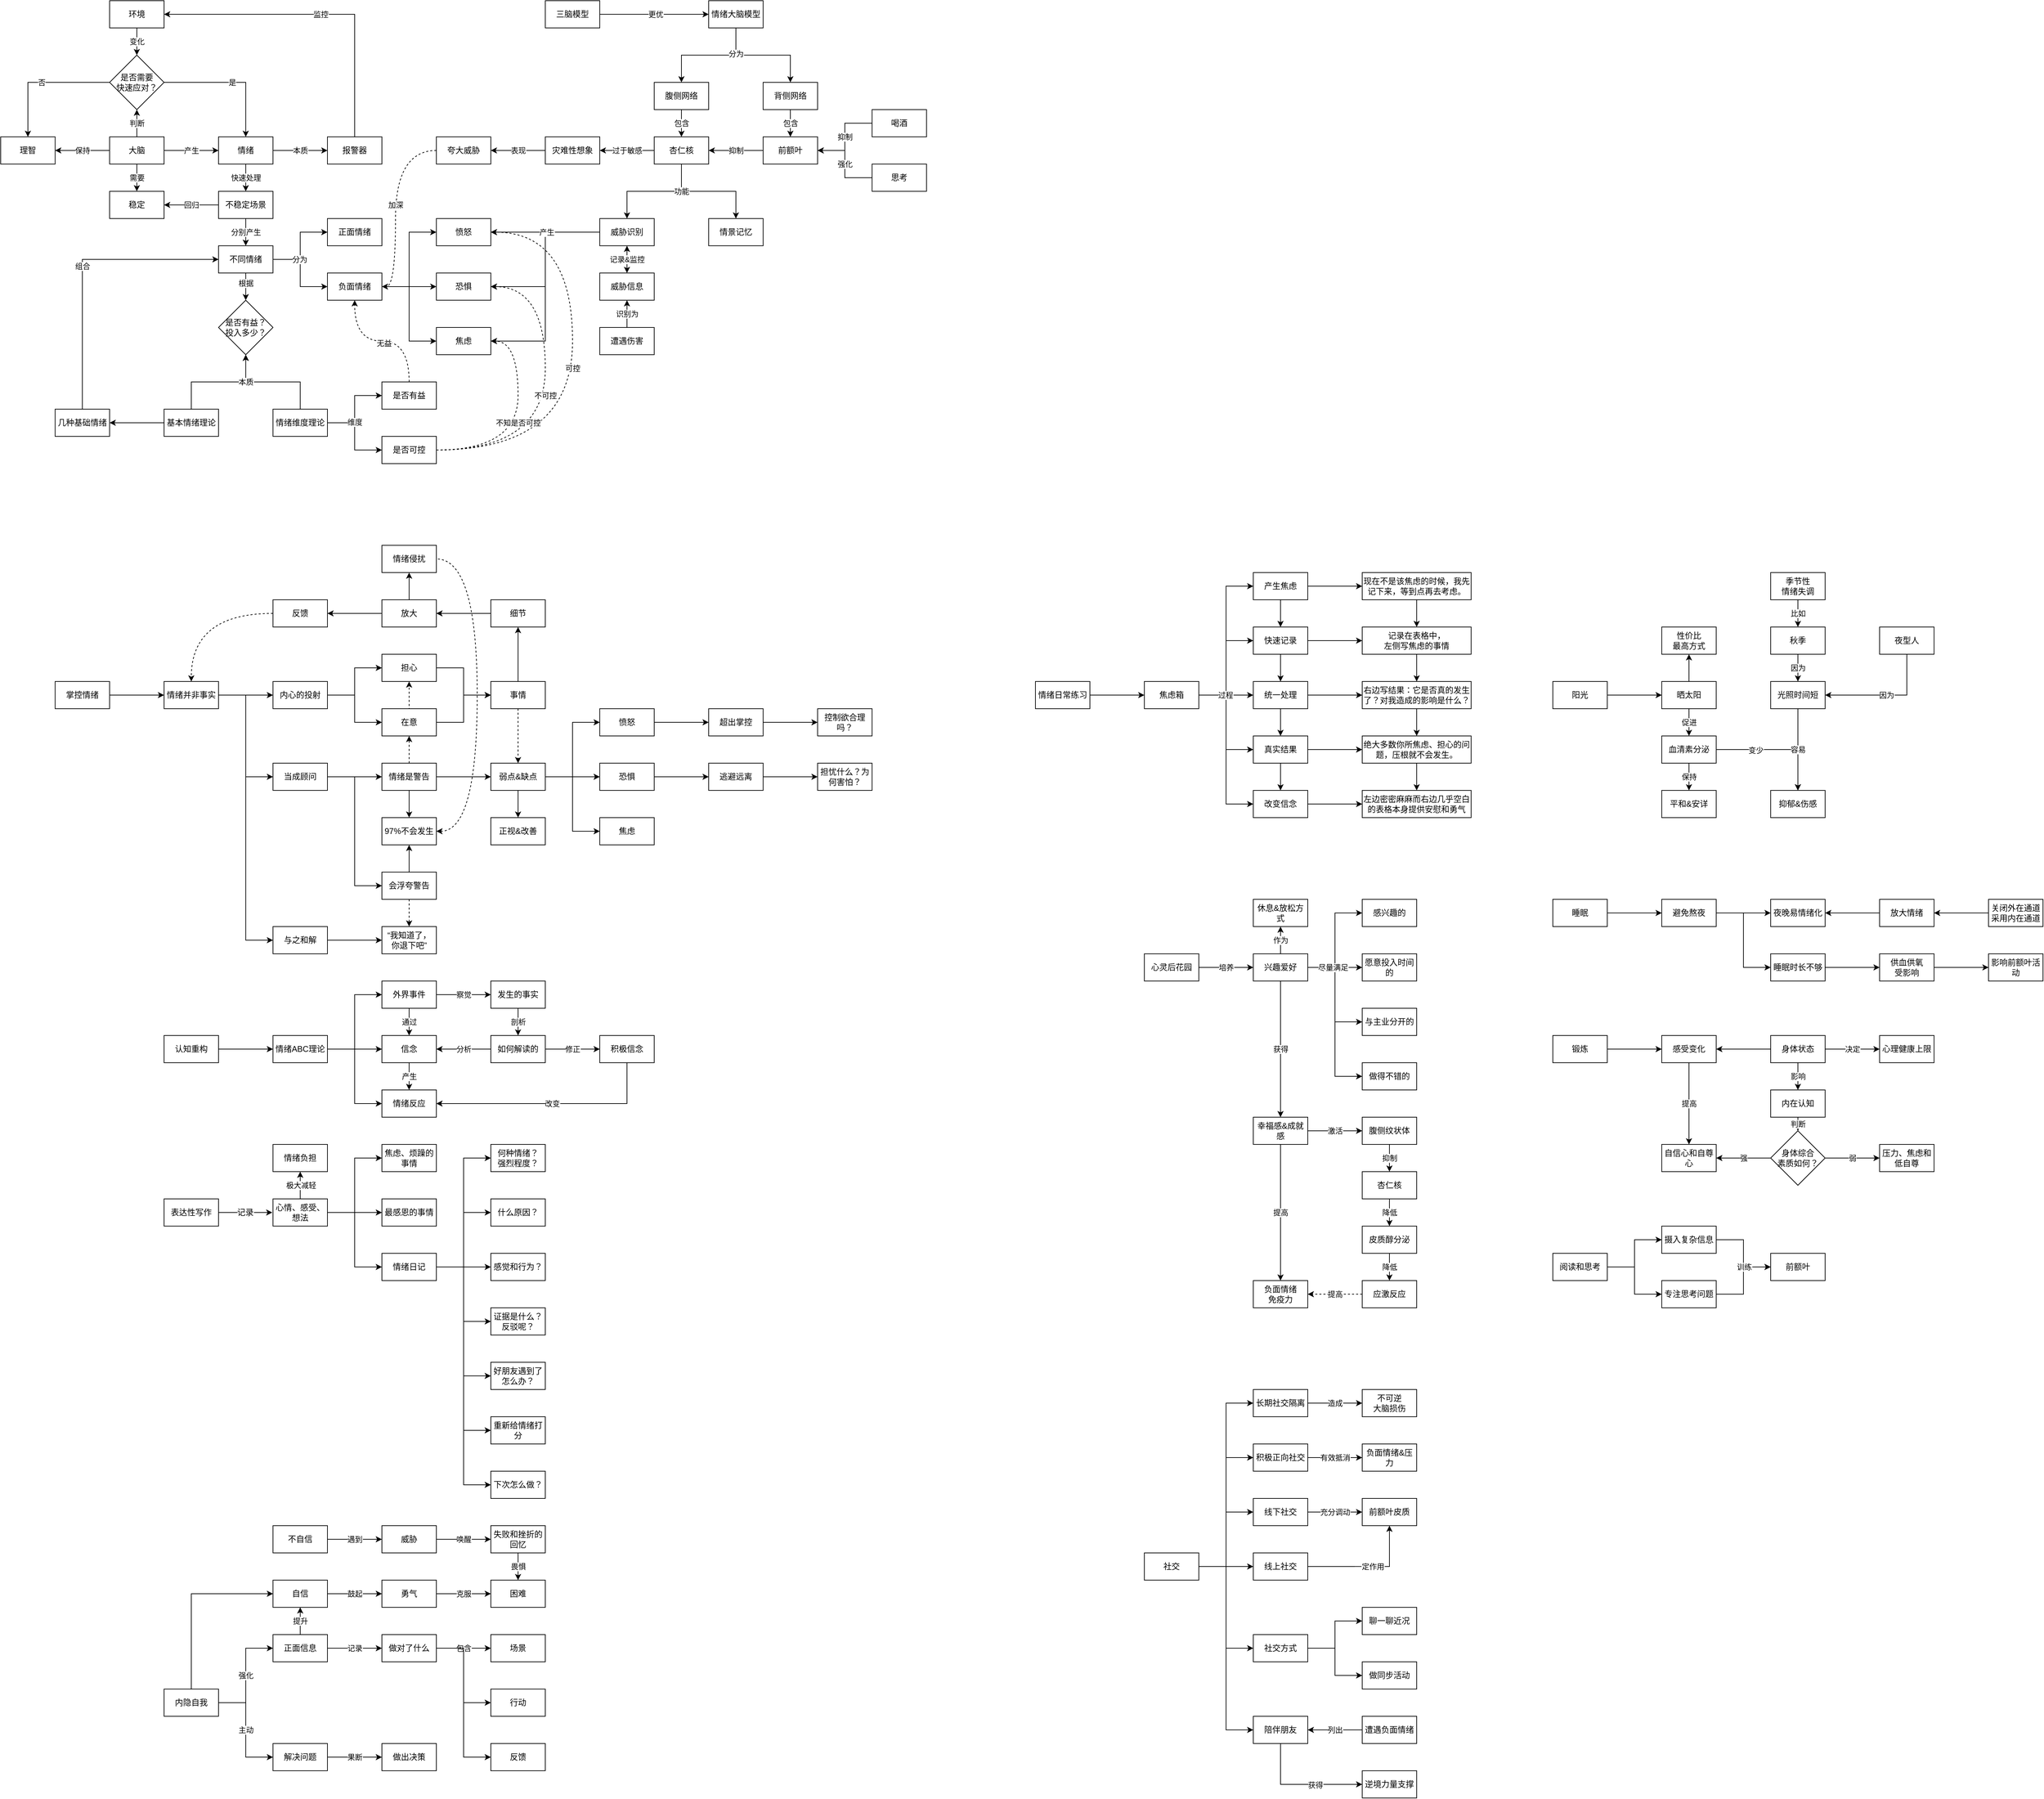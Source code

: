 <mxfile version="23.1.5" type="github">
  <diagram name="第 1 页" id="769Nruec_Y08chpwxp-w">
    <mxGraphModel dx="2206" dy="1148" grid="1" gridSize="10" guides="1" tooltips="1" connect="1" arrows="1" fold="1" page="1" pageScale="1" pageWidth="827" pageHeight="1169" math="0" shadow="0">
      <root>
        <mxCell id="0" />
        <mxCell id="1" parent="0" />
        <mxCell id="pS93kYRO29QVI3YdvDil-194" style="edgeStyle=orthogonalEdgeStyle;rounded=0;orthogonalLoop=1;jettySize=auto;html=1;entryX=0.5;entryY=1;entryDx=0;entryDy=0;dashed=1;" parent="1" source="pS93kYRO29QVI3YdvDil-151" target="pS93kYRO29QVI3YdvDil-129" edge="1">
          <mxGeometry relative="1" as="geometry" />
        </mxCell>
        <mxCell id="pS93kYRO29QVI3YdvDil-13" value="变化" style="edgeStyle=orthogonalEdgeStyle;rounded=0;orthogonalLoop=1;jettySize=auto;html=1;" parent="1" source="pS93kYRO29QVI3YdvDil-1" target="pS93kYRO29QVI3YdvDil-12" edge="1">
          <mxGeometry relative="1" as="geometry" />
        </mxCell>
        <mxCell id="pS93kYRO29QVI3YdvDil-1" value="环境" style="rounded=0;whiteSpace=wrap;html=1;" parent="1" vertex="1">
          <mxGeometry x="240" y="160" width="80" height="40" as="geometry" />
        </mxCell>
        <mxCell id="pS93kYRO29QVI3YdvDil-2" value="理智" style="rounded=0;whiteSpace=wrap;html=1;" parent="1" vertex="1">
          <mxGeometry x="80" y="360" width="80" height="40" as="geometry" />
        </mxCell>
        <mxCell id="pS93kYRO29QVI3YdvDil-7" value="保持" style="edgeStyle=orthogonalEdgeStyle;rounded=0;orthogonalLoop=1;jettySize=auto;html=1;entryX=1;entryY=0.5;entryDx=0;entryDy=0;" parent="1" source="pS93kYRO29QVI3YdvDil-3" target="pS93kYRO29QVI3YdvDil-2" edge="1">
          <mxGeometry relative="1" as="geometry" />
        </mxCell>
        <mxCell id="pS93kYRO29QVI3YdvDil-8" value="产生" style="edgeStyle=orthogonalEdgeStyle;rounded=0;orthogonalLoop=1;jettySize=auto;html=1;entryX=0;entryY=0.5;entryDx=0;entryDy=0;" parent="1" source="pS93kYRO29QVI3YdvDil-3" target="pS93kYRO29QVI3YdvDil-6" edge="1">
          <mxGeometry relative="1" as="geometry" />
        </mxCell>
        <mxCell id="pS93kYRO29QVI3YdvDil-14" value="判断" style="edgeStyle=orthogonalEdgeStyle;rounded=0;orthogonalLoop=1;jettySize=auto;html=1;" parent="1" source="pS93kYRO29QVI3YdvDil-3" target="pS93kYRO29QVI3YdvDil-12" edge="1">
          <mxGeometry relative="1" as="geometry" />
        </mxCell>
        <mxCell id="pS93kYRO29QVI3YdvDil-25" value="需要" style="edgeStyle=orthogonalEdgeStyle;rounded=0;orthogonalLoop=1;jettySize=auto;html=1;entryX=0.5;entryY=0;entryDx=0;entryDy=0;" parent="1" source="pS93kYRO29QVI3YdvDil-3" target="pS93kYRO29QVI3YdvDil-24" edge="1">
          <mxGeometry relative="1" as="geometry" />
        </mxCell>
        <mxCell id="pS93kYRO29QVI3YdvDil-3" value="大脑" style="rounded=0;whiteSpace=wrap;html=1;" parent="1" vertex="1">
          <mxGeometry x="240" y="360" width="80" height="40" as="geometry" />
        </mxCell>
        <mxCell id="pS93kYRO29QVI3YdvDil-20" value="本质" style="edgeStyle=orthogonalEdgeStyle;rounded=0;orthogonalLoop=1;jettySize=auto;html=1;entryX=0;entryY=0.5;entryDx=0;entryDy=0;" parent="1" source="pS93kYRO29QVI3YdvDil-6" target="pS93kYRO29QVI3YdvDil-19" edge="1">
          <mxGeometry relative="1" as="geometry" />
        </mxCell>
        <mxCell id="pS93kYRO29QVI3YdvDil-26" value="快速处理" style="edgeStyle=orthogonalEdgeStyle;rounded=0;orthogonalLoop=1;jettySize=auto;html=1;entryX=0.5;entryY=0;entryDx=0;entryDy=0;" parent="1" source="pS93kYRO29QVI3YdvDil-6" target="pS93kYRO29QVI3YdvDil-23" edge="1">
          <mxGeometry relative="1" as="geometry" />
        </mxCell>
        <mxCell id="pS93kYRO29QVI3YdvDil-6" value="情绪" style="rounded=0;whiteSpace=wrap;html=1;" parent="1" vertex="1">
          <mxGeometry x="400" y="360" width="80" height="40" as="geometry" />
        </mxCell>
        <mxCell id="pS93kYRO29QVI3YdvDil-15" value="是" style="edgeStyle=orthogonalEdgeStyle;rounded=0;orthogonalLoop=1;jettySize=auto;html=1;" parent="1" source="pS93kYRO29QVI3YdvDil-12" target="pS93kYRO29QVI3YdvDil-6" edge="1">
          <mxGeometry relative="1" as="geometry" />
        </mxCell>
        <mxCell id="pS93kYRO29QVI3YdvDil-16" value="否" style="edgeStyle=orthogonalEdgeStyle;rounded=0;orthogonalLoop=1;jettySize=auto;html=1;entryX=0.5;entryY=0;entryDx=0;entryDy=0;" parent="1" source="pS93kYRO29QVI3YdvDil-12" target="pS93kYRO29QVI3YdvDil-2" edge="1">
          <mxGeometry relative="1" as="geometry" />
        </mxCell>
        <mxCell id="pS93kYRO29QVI3YdvDil-12" value="是否需要&lt;br&gt;快速应对？" style="rhombus;whiteSpace=wrap;html=1;" parent="1" vertex="1">
          <mxGeometry x="240" y="240" width="80" height="80" as="geometry" />
        </mxCell>
        <mxCell id="pS93kYRO29QVI3YdvDil-21" value="监控" style="edgeStyle=orthogonalEdgeStyle;rounded=0;orthogonalLoop=1;jettySize=auto;html=1;entryX=1;entryY=0.5;entryDx=0;entryDy=0;" parent="1" source="pS93kYRO29QVI3YdvDil-19" target="pS93kYRO29QVI3YdvDil-1" edge="1">
          <mxGeometry relative="1" as="geometry">
            <Array as="points">
              <mxPoint x="600" y="180" />
            </Array>
          </mxGeometry>
        </mxCell>
        <mxCell id="pS93kYRO29QVI3YdvDil-19" value="报警器" style="rounded=0;whiteSpace=wrap;html=1;" parent="1" vertex="1">
          <mxGeometry x="560" y="360" width="80" height="40" as="geometry" />
        </mxCell>
        <mxCell id="pS93kYRO29QVI3YdvDil-27" value="回归" style="edgeStyle=orthogonalEdgeStyle;rounded=0;orthogonalLoop=1;jettySize=auto;html=1;" parent="1" source="pS93kYRO29QVI3YdvDil-23" target="pS93kYRO29QVI3YdvDil-24" edge="1">
          <mxGeometry relative="1" as="geometry" />
        </mxCell>
        <mxCell id="pS93kYRO29QVI3YdvDil-42" value="分别产生" style="edgeStyle=orthogonalEdgeStyle;rounded=0;orthogonalLoop=1;jettySize=auto;html=1;entryX=0.5;entryY=0;entryDx=0;entryDy=0;" parent="1" source="pS93kYRO29QVI3YdvDil-23" target="pS93kYRO29QVI3YdvDil-41" edge="1">
          <mxGeometry relative="1" as="geometry" />
        </mxCell>
        <mxCell id="pS93kYRO29QVI3YdvDil-23" value="不稳定场景" style="rounded=0;whiteSpace=wrap;html=1;" parent="1" vertex="1">
          <mxGeometry x="400" y="440" width="80" height="40" as="geometry" />
        </mxCell>
        <mxCell id="pS93kYRO29QVI3YdvDil-24" value="稳定" style="rounded=0;whiteSpace=wrap;html=1;" parent="1" vertex="1">
          <mxGeometry x="240" y="440" width="80" height="40" as="geometry" />
        </mxCell>
        <mxCell id="pS93kYRO29QVI3YdvDil-38" style="edgeStyle=orthogonalEdgeStyle;rounded=0;orthogonalLoop=1;jettySize=auto;html=1;entryX=0.5;entryY=1;entryDx=0;entryDy=0;" parent="1" source="pS93kYRO29QVI3YdvDil-29" target="pS93kYRO29QVI3YdvDil-36" edge="1">
          <mxGeometry relative="1" as="geometry" />
        </mxCell>
        <mxCell id="pS93kYRO29QVI3YdvDil-59" style="edgeStyle=orthogonalEdgeStyle;rounded=0;orthogonalLoop=1;jettySize=auto;html=1;entryX=1;entryY=0.5;entryDx=0;entryDy=0;" parent="1" source="pS93kYRO29QVI3YdvDil-29" target="pS93kYRO29QVI3YdvDil-58" edge="1">
          <mxGeometry relative="1" as="geometry" />
        </mxCell>
        <mxCell id="pS93kYRO29QVI3YdvDil-29" value="基本情绪理论" style="rounded=0;whiteSpace=wrap;html=1;" parent="1" vertex="1">
          <mxGeometry x="320" y="760" width="80" height="40" as="geometry" />
        </mxCell>
        <mxCell id="pS93kYRO29QVI3YdvDil-39" style="edgeStyle=orthogonalEdgeStyle;rounded=0;orthogonalLoop=1;jettySize=auto;html=1;entryX=0.5;entryY=1;entryDx=0;entryDy=0;" parent="1" source="pS93kYRO29QVI3YdvDil-35" target="pS93kYRO29QVI3YdvDil-36" edge="1">
          <mxGeometry relative="1" as="geometry" />
        </mxCell>
        <mxCell id="pS93kYRO29QVI3YdvDil-40" value="本质" style="edgeLabel;html=1;align=center;verticalAlign=middle;resizable=0;points=[];" parent="pS93kYRO29QVI3YdvDil-39" vertex="1" connectable="0">
          <mxGeometry x="0.512" y="-1" relative="1" as="geometry">
            <mxPoint x="-1" y="1" as="offset" />
          </mxGeometry>
        </mxCell>
        <mxCell id="pS93kYRO29QVI3YdvDil-55" style="edgeStyle=orthogonalEdgeStyle;rounded=0;orthogonalLoop=1;jettySize=auto;html=1;entryX=0;entryY=0.5;entryDx=0;entryDy=0;" parent="1" source="pS93kYRO29QVI3YdvDil-35" target="pS93kYRO29QVI3YdvDil-53" edge="1">
          <mxGeometry relative="1" as="geometry" />
        </mxCell>
        <mxCell id="pS93kYRO29QVI3YdvDil-56" style="edgeStyle=orthogonalEdgeStyle;rounded=0;orthogonalLoop=1;jettySize=auto;html=1;entryX=0;entryY=0.5;entryDx=0;entryDy=0;" parent="1" source="pS93kYRO29QVI3YdvDil-35" target="pS93kYRO29QVI3YdvDil-54" edge="1">
          <mxGeometry relative="1" as="geometry" />
        </mxCell>
        <mxCell id="pS93kYRO29QVI3YdvDil-57" value="维度" style="edgeLabel;html=1;align=center;verticalAlign=middle;resizable=0;points=[];" parent="pS93kYRO29QVI3YdvDil-56" vertex="1" connectable="0">
          <mxGeometry x="-0.333" relative="1" as="geometry">
            <mxPoint y="-1" as="offset" />
          </mxGeometry>
        </mxCell>
        <mxCell id="pS93kYRO29QVI3YdvDil-35" value="情绪维度理论" style="rounded=0;whiteSpace=wrap;html=1;" parent="1" vertex="1">
          <mxGeometry x="480" y="760" width="80" height="40" as="geometry" />
        </mxCell>
        <mxCell id="pS93kYRO29QVI3YdvDil-36" value="是否有益？&lt;br&gt;投入多少？" style="rhombus;whiteSpace=wrap;html=1;" parent="1" vertex="1">
          <mxGeometry x="400" y="600" width="80" height="80" as="geometry" />
        </mxCell>
        <mxCell id="pS93kYRO29QVI3YdvDil-43" style="edgeStyle=orthogonalEdgeStyle;rounded=0;orthogonalLoop=1;jettySize=auto;html=1;entryX=0.5;entryY=0;entryDx=0;entryDy=0;" parent="1" source="pS93kYRO29QVI3YdvDil-41" target="pS93kYRO29QVI3YdvDil-36" edge="1">
          <mxGeometry relative="1" as="geometry" />
        </mxCell>
        <mxCell id="pS93kYRO29QVI3YdvDil-44" value="根据" style="edgeLabel;html=1;align=center;verticalAlign=middle;resizable=0;points=[];" parent="pS93kYRO29QVI3YdvDil-43" vertex="1" connectable="0">
          <mxGeometry x="-0.25" relative="1" as="geometry">
            <mxPoint as="offset" />
          </mxGeometry>
        </mxCell>
        <mxCell id="pS93kYRO29QVI3YdvDil-46" value="" style="edgeStyle=orthogonalEdgeStyle;rounded=0;orthogonalLoop=1;jettySize=auto;html=1;" parent="1" source="pS93kYRO29QVI3YdvDil-41" target="pS93kYRO29QVI3YdvDil-45" edge="1">
          <mxGeometry relative="1" as="geometry" />
        </mxCell>
        <mxCell id="pS93kYRO29QVI3YdvDil-64" style="edgeStyle=orthogonalEdgeStyle;rounded=0;orthogonalLoop=1;jettySize=auto;html=1;" parent="1" source="pS93kYRO29QVI3YdvDil-41" target="pS93kYRO29QVI3YdvDil-63" edge="1">
          <mxGeometry relative="1" as="geometry" />
        </mxCell>
        <mxCell id="pS93kYRO29QVI3YdvDil-65" value="分为" style="edgeLabel;html=1;align=center;verticalAlign=middle;resizable=0;points=[];" parent="pS93kYRO29QVI3YdvDil-64" vertex="1" connectable="0">
          <mxGeometry x="-0.333" y="-2" relative="1" as="geometry">
            <mxPoint x="-3" as="offset" />
          </mxGeometry>
        </mxCell>
        <mxCell id="pS93kYRO29QVI3YdvDil-41" value="不同情绪" style="rounded=0;whiteSpace=wrap;html=1;" parent="1" vertex="1">
          <mxGeometry x="400" y="520" width="80" height="40" as="geometry" />
        </mxCell>
        <mxCell id="pS93kYRO29QVI3YdvDil-50" style="edgeStyle=orthogonalEdgeStyle;rounded=0;orthogonalLoop=1;jettySize=auto;html=1;entryX=0;entryY=0.5;entryDx=0;entryDy=0;" parent="1" source="pS93kYRO29QVI3YdvDil-45" target="pS93kYRO29QVI3YdvDil-47" edge="1">
          <mxGeometry relative="1" as="geometry" />
        </mxCell>
        <mxCell id="pS93kYRO29QVI3YdvDil-51" style="edgeStyle=orthogonalEdgeStyle;rounded=0;orthogonalLoop=1;jettySize=auto;html=1;entryX=0;entryY=0.5;entryDx=0;entryDy=0;" parent="1" source="pS93kYRO29QVI3YdvDil-45" target="pS93kYRO29QVI3YdvDil-48" edge="1">
          <mxGeometry relative="1" as="geometry" />
        </mxCell>
        <mxCell id="pS93kYRO29QVI3YdvDil-52" style="edgeStyle=orthogonalEdgeStyle;rounded=0;orthogonalLoop=1;jettySize=auto;html=1;entryX=0;entryY=0.5;entryDx=0;entryDy=0;" parent="1" source="pS93kYRO29QVI3YdvDil-45" target="pS93kYRO29QVI3YdvDil-49" edge="1">
          <mxGeometry relative="1" as="geometry" />
        </mxCell>
        <mxCell id="pS93kYRO29QVI3YdvDil-45" value="负面情绪" style="rounded=0;whiteSpace=wrap;html=1;" parent="1" vertex="1">
          <mxGeometry x="560" y="560" width="80" height="40" as="geometry" />
        </mxCell>
        <mxCell id="pS93kYRO29QVI3YdvDil-47" value="愤怒" style="rounded=0;whiteSpace=wrap;html=1;" parent="1" vertex="1">
          <mxGeometry x="720" y="480" width="80" height="40" as="geometry" />
        </mxCell>
        <mxCell id="pS93kYRO29QVI3YdvDil-48" value="恐惧" style="rounded=0;whiteSpace=wrap;html=1;" parent="1" vertex="1">
          <mxGeometry x="720" y="560" width="80" height="40" as="geometry" />
        </mxCell>
        <mxCell id="pS93kYRO29QVI3YdvDil-49" value="焦虑" style="rounded=0;whiteSpace=wrap;html=1;" parent="1" vertex="1">
          <mxGeometry x="720" y="640" width="80" height="40" as="geometry" />
        </mxCell>
        <mxCell id="pS93kYRO29QVI3YdvDil-61" style="edgeStyle=orthogonalEdgeStyle;rounded=0;orthogonalLoop=1;jettySize=auto;html=1;dashed=1;curved=1;" parent="1" source="pS93kYRO29QVI3YdvDil-53" target="pS93kYRO29QVI3YdvDil-45" edge="1">
          <mxGeometry relative="1" as="geometry" />
        </mxCell>
        <mxCell id="pS93kYRO29QVI3YdvDil-62" value="无益" style="edgeLabel;html=1;align=center;verticalAlign=middle;resizable=0;points=[];" parent="pS93kYRO29QVI3YdvDil-61" vertex="1" connectable="0">
          <mxGeometry x="-0.025" y="4" relative="1" as="geometry">
            <mxPoint y="-1" as="offset" />
          </mxGeometry>
        </mxCell>
        <mxCell id="pS93kYRO29QVI3YdvDil-53" value="是否有益" style="rounded=0;whiteSpace=wrap;html=1;" parent="1" vertex="1">
          <mxGeometry x="640" y="720" width="80" height="40" as="geometry" />
        </mxCell>
        <mxCell id="pS93kYRO29QVI3YdvDil-92" value="可控" style="edgeStyle=orthogonalEdgeStyle;rounded=0;orthogonalLoop=1;jettySize=auto;html=1;entryX=1;entryY=0.5;entryDx=0;entryDy=0;curved=1;dashed=1;" parent="1" source="pS93kYRO29QVI3YdvDil-54" target="pS93kYRO29QVI3YdvDil-47" edge="1">
          <mxGeometry relative="1" as="geometry">
            <Array as="points">
              <mxPoint x="920" y="820" />
              <mxPoint x="920" y="500" />
            </Array>
          </mxGeometry>
        </mxCell>
        <mxCell id="pS93kYRO29QVI3YdvDil-98" value="不可控" style="edgeStyle=orthogonalEdgeStyle;rounded=0;orthogonalLoop=1;jettySize=auto;html=1;entryX=1;entryY=0.5;entryDx=0;entryDy=0;curved=1;dashed=1;" parent="1" source="pS93kYRO29QVI3YdvDil-54" target="pS93kYRO29QVI3YdvDil-48" edge="1">
          <mxGeometry relative="1" as="geometry">
            <Array as="points">
              <mxPoint x="880" y="820" />
              <mxPoint x="880" y="580" />
            </Array>
          </mxGeometry>
        </mxCell>
        <mxCell id="pS93kYRO29QVI3YdvDil-100" value="不知是否可控" style="edgeStyle=orthogonalEdgeStyle;rounded=0;orthogonalLoop=1;jettySize=auto;html=1;entryX=1;entryY=0.5;entryDx=0;entryDy=0;curved=1;dashed=1;" parent="1" source="pS93kYRO29QVI3YdvDil-54" target="pS93kYRO29QVI3YdvDil-49" edge="1">
          <mxGeometry relative="1" as="geometry">
            <Array as="points">
              <mxPoint x="840" y="820" />
              <mxPoint x="840" y="660" />
            </Array>
          </mxGeometry>
        </mxCell>
        <mxCell id="pS93kYRO29QVI3YdvDil-54" value="是否可控" style="rounded=0;whiteSpace=wrap;html=1;" parent="1" vertex="1">
          <mxGeometry x="640" y="800" width="80" height="40" as="geometry" />
        </mxCell>
        <mxCell id="pS93kYRO29QVI3YdvDil-60" value="组合" style="edgeStyle=orthogonalEdgeStyle;rounded=0;orthogonalLoop=1;jettySize=auto;html=1;entryX=0;entryY=0.5;entryDx=0;entryDy=0;" parent="1" source="pS93kYRO29QVI3YdvDil-58" target="pS93kYRO29QVI3YdvDil-41" edge="1">
          <mxGeometry relative="1" as="geometry">
            <Array as="points">
              <mxPoint x="200" y="540" />
            </Array>
          </mxGeometry>
        </mxCell>
        <mxCell id="pS93kYRO29QVI3YdvDil-58" value="几种基础情绪" style="rounded=0;whiteSpace=wrap;html=1;" parent="1" vertex="1">
          <mxGeometry x="160" y="760" width="80" height="40" as="geometry" />
        </mxCell>
        <mxCell id="pS93kYRO29QVI3YdvDil-63" value="正面情绪" style="rounded=0;whiteSpace=wrap;html=1;" parent="1" vertex="1">
          <mxGeometry x="560" y="480" width="80" height="40" as="geometry" />
        </mxCell>
        <mxCell id="pS93kYRO29QVI3YdvDil-110" style="edgeStyle=orthogonalEdgeStyle;rounded=0;orthogonalLoop=1;jettySize=auto;html=1;entryX=0.5;entryY=0;entryDx=0;entryDy=0;" parent="1" source="pS93kYRO29QVI3YdvDil-66" target="pS93kYRO29QVI3YdvDil-67" edge="1">
          <mxGeometry relative="1" as="geometry" />
        </mxCell>
        <mxCell id="pS93kYRO29QVI3YdvDil-111" style="edgeStyle=orthogonalEdgeStyle;rounded=0;orthogonalLoop=1;jettySize=auto;html=1;" parent="1" source="pS93kYRO29QVI3YdvDil-66" target="pS93kYRO29QVI3YdvDil-68" edge="1">
          <mxGeometry relative="1" as="geometry" />
        </mxCell>
        <mxCell id="pS93kYRO29QVI3YdvDil-123" value="分为" style="edgeLabel;html=1;align=center;verticalAlign=middle;resizable=0;points=[];" parent="pS93kYRO29QVI3YdvDil-111" vertex="1" connectable="0">
          <mxGeometry x="-0.525" relative="1" as="geometry">
            <mxPoint as="offset" />
          </mxGeometry>
        </mxCell>
        <mxCell id="pS93kYRO29QVI3YdvDil-66" value="情绪大脑模型" style="rounded=0;whiteSpace=wrap;html=1;" parent="1" vertex="1">
          <mxGeometry x="1120" y="160" width="80" height="40" as="geometry" />
        </mxCell>
        <mxCell id="pS93kYRO29QVI3YdvDil-74" value="包含" style="edgeStyle=orthogonalEdgeStyle;rounded=0;orthogonalLoop=1;jettySize=auto;html=1;entryX=0.5;entryY=0;entryDx=0;entryDy=0;" parent="1" source="pS93kYRO29QVI3YdvDil-67" target="pS93kYRO29QVI3YdvDil-69" edge="1">
          <mxGeometry relative="1" as="geometry" />
        </mxCell>
        <mxCell id="pS93kYRO29QVI3YdvDil-67" value="腹侧网络" style="rounded=0;whiteSpace=wrap;html=1;" parent="1" vertex="1">
          <mxGeometry x="1040" y="280" width="80" height="40" as="geometry" />
        </mxCell>
        <mxCell id="pS93kYRO29QVI3YdvDil-75" value="包含" style="edgeStyle=orthogonalEdgeStyle;rounded=0;orthogonalLoop=1;jettySize=auto;html=1;entryX=0.5;entryY=0;entryDx=0;entryDy=0;" parent="1" source="pS93kYRO29QVI3YdvDil-68" target="pS93kYRO29QVI3YdvDil-70" edge="1">
          <mxGeometry relative="1" as="geometry" />
        </mxCell>
        <mxCell id="pS93kYRO29QVI3YdvDil-68" value="背侧网络" style="rounded=0;whiteSpace=wrap;html=1;" parent="1" vertex="1">
          <mxGeometry x="1200" y="280" width="80" height="40" as="geometry" />
        </mxCell>
        <mxCell id="pS93kYRO29QVI3YdvDil-78" style="edgeStyle=orthogonalEdgeStyle;rounded=0;orthogonalLoop=1;jettySize=auto;html=1;entryX=0.5;entryY=0;entryDx=0;entryDy=0;" parent="1" source="pS93kYRO29QVI3YdvDil-69" target="pS93kYRO29QVI3YdvDil-76" edge="1">
          <mxGeometry relative="1" as="geometry" />
        </mxCell>
        <mxCell id="pS93kYRO29QVI3YdvDil-79" style="edgeStyle=orthogonalEdgeStyle;rounded=0;orthogonalLoop=1;jettySize=auto;html=1;" parent="1" source="pS93kYRO29QVI3YdvDil-69" target="pS93kYRO29QVI3YdvDil-77" edge="1">
          <mxGeometry relative="1" as="geometry" />
        </mxCell>
        <mxCell id="pS93kYRO29QVI3YdvDil-108" value="功能" style="edgeLabel;html=1;align=center;verticalAlign=middle;resizable=0;points=[];" parent="pS93kYRO29QVI3YdvDil-79" vertex="1" connectable="0">
          <mxGeometry x="-0.5" relative="1" as="geometry">
            <mxPoint as="offset" />
          </mxGeometry>
        </mxCell>
        <mxCell id="pS93kYRO29QVI3YdvDil-103" value="过于敏感" style="edgeStyle=orthogonalEdgeStyle;rounded=0;orthogonalLoop=1;jettySize=auto;html=1;" parent="1" source="pS93kYRO29QVI3YdvDil-69" target="pS93kYRO29QVI3YdvDil-101" edge="1">
          <mxGeometry relative="1" as="geometry" />
        </mxCell>
        <mxCell id="pS93kYRO29QVI3YdvDil-69" value="杏仁核" style="rounded=0;whiteSpace=wrap;html=1;" parent="1" vertex="1">
          <mxGeometry x="1040" y="360" width="80" height="40" as="geometry" />
        </mxCell>
        <mxCell id="pS93kYRO29QVI3YdvDil-107" value="抑制" style="edgeStyle=orthogonalEdgeStyle;rounded=0;orthogonalLoop=1;jettySize=auto;html=1;" parent="1" source="pS93kYRO29QVI3YdvDil-70" target="pS93kYRO29QVI3YdvDil-69" edge="1">
          <mxGeometry relative="1" as="geometry" />
        </mxCell>
        <mxCell id="pS93kYRO29QVI3YdvDil-70" value="前额叶" style="rounded=0;whiteSpace=wrap;html=1;" parent="1" vertex="1">
          <mxGeometry x="1200" y="360" width="80" height="40" as="geometry" />
        </mxCell>
        <mxCell id="pS93kYRO29QVI3YdvDil-76" value="情景记忆" style="rounded=0;whiteSpace=wrap;html=1;" parent="1" vertex="1">
          <mxGeometry x="1120" y="480" width="80" height="40" as="geometry" />
        </mxCell>
        <mxCell id="pS93kYRO29QVI3YdvDil-87" style="edgeStyle=orthogonalEdgeStyle;rounded=0;orthogonalLoop=1;jettySize=auto;html=1;entryX=1;entryY=0.5;entryDx=0;entryDy=0;" parent="1" source="pS93kYRO29QVI3YdvDil-77" target="pS93kYRO29QVI3YdvDil-47" edge="1">
          <mxGeometry relative="1" as="geometry" />
        </mxCell>
        <mxCell id="pS93kYRO29QVI3YdvDil-88" style="edgeStyle=orthogonalEdgeStyle;rounded=0;orthogonalLoop=1;jettySize=auto;html=1;entryX=1;entryY=0.5;entryDx=0;entryDy=0;" parent="1" source="pS93kYRO29QVI3YdvDil-77" target="pS93kYRO29QVI3YdvDil-48" edge="1">
          <mxGeometry relative="1" as="geometry" />
        </mxCell>
        <mxCell id="pS93kYRO29QVI3YdvDil-99" style="edgeStyle=orthogonalEdgeStyle;rounded=0;orthogonalLoop=1;jettySize=auto;html=1;entryX=1;entryY=0.5;entryDx=0;entryDy=0;" parent="1" source="pS93kYRO29QVI3YdvDil-77" target="pS93kYRO29QVI3YdvDil-49" edge="1">
          <mxGeometry relative="1" as="geometry" />
        </mxCell>
        <mxCell id="pS93kYRO29QVI3YdvDil-121" value="产生" style="edgeLabel;html=1;align=center;verticalAlign=middle;resizable=0;points=[];" parent="pS93kYRO29QVI3YdvDil-99" vertex="1" connectable="0">
          <mxGeometry x="-0.512" relative="1" as="geometry">
            <mxPoint as="offset" />
          </mxGeometry>
        </mxCell>
        <mxCell id="pS93kYRO29QVI3YdvDil-77" value="威胁识别" style="rounded=0;whiteSpace=wrap;html=1;" parent="1" vertex="1">
          <mxGeometry x="960" y="480" width="80" height="40" as="geometry" />
        </mxCell>
        <mxCell id="pS93kYRO29QVI3YdvDil-86" value="" style="edgeStyle=orthogonalEdgeStyle;rounded=0;orthogonalLoop=1;jettySize=auto;html=1;startArrow=classic;startFill=1;" parent="1" source="pS93kYRO29QVI3YdvDil-80" target="pS93kYRO29QVI3YdvDil-77" edge="1">
          <mxGeometry relative="1" as="geometry" />
        </mxCell>
        <mxCell id="pS93kYRO29QVI3YdvDil-122" value="记录&amp;amp;监控" style="edgeLabel;html=1;align=center;verticalAlign=middle;resizable=0;points=[];" parent="pS93kYRO29QVI3YdvDil-86" vertex="1" connectable="0">
          <mxGeometry relative="1" as="geometry">
            <mxPoint as="offset" />
          </mxGeometry>
        </mxCell>
        <mxCell id="pS93kYRO29QVI3YdvDil-80" value="威胁信息" style="rounded=0;whiteSpace=wrap;html=1;" parent="1" vertex="1">
          <mxGeometry x="960" y="560" width="80" height="40" as="geometry" />
        </mxCell>
        <mxCell id="pS93kYRO29QVI3YdvDil-85" value="识别为" style="edgeStyle=orthogonalEdgeStyle;rounded=0;orthogonalLoop=1;jettySize=auto;html=1;" parent="1" source="pS93kYRO29QVI3YdvDil-81" target="pS93kYRO29QVI3YdvDil-80" edge="1">
          <mxGeometry relative="1" as="geometry" />
        </mxCell>
        <mxCell id="pS93kYRO29QVI3YdvDil-81" value="遭遇伤害" style="rounded=0;whiteSpace=wrap;html=1;" parent="1" vertex="1">
          <mxGeometry x="960" y="640" width="80" height="40" as="geometry" />
        </mxCell>
        <mxCell id="pS93kYRO29QVI3YdvDil-105" value="表现" style="edgeStyle=orthogonalEdgeStyle;rounded=0;orthogonalLoop=1;jettySize=auto;html=1;" parent="1" source="pS93kYRO29QVI3YdvDil-101" target="pS93kYRO29QVI3YdvDil-104" edge="1">
          <mxGeometry relative="1" as="geometry" />
        </mxCell>
        <mxCell id="pS93kYRO29QVI3YdvDil-101" value="灾难性想象" style="rounded=0;whiteSpace=wrap;html=1;" parent="1" vertex="1">
          <mxGeometry x="880" y="360" width="80" height="40" as="geometry" />
        </mxCell>
        <mxCell id="pS93kYRO29QVI3YdvDil-109" value="加深" style="edgeStyle=orthogonalEdgeStyle;rounded=0;orthogonalLoop=1;jettySize=auto;html=1;entryX=1;entryY=0.5;entryDx=0;entryDy=0;curved=1;dashed=1;" parent="1" source="pS93kYRO29QVI3YdvDil-104" target="pS93kYRO29QVI3YdvDil-45" edge="1">
          <mxGeometry relative="1" as="geometry">
            <Array as="points">
              <mxPoint x="660" y="380" />
              <mxPoint x="660" y="580" />
            </Array>
          </mxGeometry>
        </mxCell>
        <mxCell id="pS93kYRO29QVI3YdvDil-104" value="夸大威胁" style="rounded=0;whiteSpace=wrap;html=1;" parent="1" vertex="1">
          <mxGeometry x="720" y="360" width="80" height="40" as="geometry" />
        </mxCell>
        <mxCell id="pS93kYRO29QVI3YdvDil-113" value="抑制" style="edgeStyle=orthogonalEdgeStyle;rounded=0;orthogonalLoop=1;jettySize=auto;html=1;entryX=1;entryY=0.5;entryDx=0;entryDy=0;" parent="1" source="pS93kYRO29QVI3YdvDil-112" target="pS93kYRO29QVI3YdvDil-70" edge="1">
          <mxGeometry relative="1" as="geometry" />
        </mxCell>
        <mxCell id="pS93kYRO29QVI3YdvDil-112" value="喝酒" style="rounded=0;whiteSpace=wrap;html=1;" parent="1" vertex="1">
          <mxGeometry x="1360" y="320" width="80" height="40" as="geometry" />
        </mxCell>
        <mxCell id="pS93kYRO29QVI3YdvDil-116" value="强化" style="edgeStyle=orthogonalEdgeStyle;rounded=0;orthogonalLoop=1;jettySize=auto;html=1;entryX=1;entryY=0.5;entryDx=0;entryDy=0;" parent="1" source="pS93kYRO29QVI3YdvDil-115" target="pS93kYRO29QVI3YdvDil-70" edge="1">
          <mxGeometry relative="1" as="geometry" />
        </mxCell>
        <mxCell id="pS93kYRO29QVI3YdvDil-115" value="思考" style="rounded=0;whiteSpace=wrap;html=1;" parent="1" vertex="1">
          <mxGeometry x="1360" y="400" width="80" height="40" as="geometry" />
        </mxCell>
        <mxCell id="pS93kYRO29QVI3YdvDil-125" style="edgeStyle=orthogonalEdgeStyle;rounded=0;orthogonalLoop=1;jettySize=auto;html=1;entryX=0;entryY=0.5;entryDx=0;entryDy=0;" parent="1" source="pS93kYRO29QVI3YdvDil-124" target="pS93kYRO29QVI3YdvDil-66" edge="1">
          <mxGeometry relative="1" as="geometry" />
        </mxCell>
        <mxCell id="pS93kYRO29QVI3YdvDil-126" value="更优" style="edgeLabel;html=1;align=center;verticalAlign=middle;resizable=0;points=[];" parent="pS93kYRO29QVI3YdvDil-125" vertex="1" connectable="0">
          <mxGeometry x="0.025" relative="1" as="geometry">
            <mxPoint as="offset" />
          </mxGeometry>
        </mxCell>
        <mxCell id="pS93kYRO29QVI3YdvDil-124" value="三脑模型" style="rounded=0;whiteSpace=wrap;html=1;" parent="1" vertex="1">
          <mxGeometry x="880" y="160" width="80" height="40" as="geometry" />
        </mxCell>
        <mxCell id="pS93kYRO29QVI3YdvDil-132" style="edgeStyle=orthogonalEdgeStyle;rounded=0;orthogonalLoop=1;jettySize=auto;html=1;" parent="1" source="pS93kYRO29QVI3YdvDil-127" target="pS93kYRO29QVI3YdvDil-128" edge="1">
          <mxGeometry relative="1" as="geometry" />
        </mxCell>
        <mxCell id="pS93kYRO29QVI3YdvDil-127" value="掌控情绪" style="rounded=0;whiteSpace=wrap;html=1;" parent="1" vertex="1">
          <mxGeometry x="160" y="1160" width="80" height="40" as="geometry" />
        </mxCell>
        <mxCell id="pS93kYRO29QVI3YdvDil-135" style="edgeStyle=orthogonalEdgeStyle;rounded=0;orthogonalLoop=1;jettySize=auto;html=1;entryX=0;entryY=0.5;entryDx=0;entryDy=0;" parent="1" source="pS93kYRO29QVI3YdvDil-128" target="pS93kYRO29QVI3YdvDil-131" edge="1">
          <mxGeometry relative="1" as="geometry" />
        </mxCell>
        <mxCell id="pS93kYRO29QVI3YdvDil-149" style="edgeStyle=orthogonalEdgeStyle;rounded=0;orthogonalLoop=1;jettySize=auto;html=1;entryX=0;entryY=0.5;entryDx=0;entryDy=0;" parent="1" source="pS93kYRO29QVI3YdvDil-128" target="pS93kYRO29QVI3YdvDil-148" edge="1">
          <mxGeometry relative="1" as="geometry" />
        </mxCell>
        <mxCell id="FzciYmJQSQ4j-4EpGqzH-29" style="edgeStyle=orthogonalEdgeStyle;rounded=0;orthogonalLoop=1;jettySize=auto;html=1;entryX=0;entryY=0.5;entryDx=0;entryDy=0;" parent="1" source="pS93kYRO29QVI3YdvDil-128" target="pS93kYRO29QVI3YdvDil-188" edge="1">
          <mxGeometry relative="1" as="geometry" />
        </mxCell>
        <mxCell id="pS93kYRO29QVI3YdvDil-128" value="情绪并非事实" style="rounded=0;whiteSpace=wrap;html=1;" parent="1" vertex="1">
          <mxGeometry x="320" y="1160" width="80" height="40" as="geometry" />
        </mxCell>
        <mxCell id="pS93kYRO29QVI3YdvDil-139" style="edgeStyle=orthogonalEdgeStyle;rounded=0;orthogonalLoop=1;jettySize=auto;html=1;" parent="1" source="pS93kYRO29QVI3YdvDil-129" target="pS93kYRO29QVI3YdvDil-138" edge="1">
          <mxGeometry relative="1" as="geometry" />
        </mxCell>
        <mxCell id="pS93kYRO29QVI3YdvDil-129" value="担心" style="rounded=0;whiteSpace=wrap;html=1;" parent="1" vertex="1">
          <mxGeometry x="640" y="1120" width="80" height="40" as="geometry" />
        </mxCell>
        <mxCell id="pS93kYRO29QVI3YdvDil-140" style="edgeStyle=orthogonalEdgeStyle;rounded=0;orthogonalLoop=1;jettySize=auto;html=1;entryX=0;entryY=0.5;entryDx=0;entryDy=0;" parent="1" source="pS93kYRO29QVI3YdvDil-130" target="pS93kYRO29QVI3YdvDil-138" edge="1">
          <mxGeometry relative="1" as="geometry" />
        </mxCell>
        <mxCell id="pS93kYRO29QVI3YdvDil-130" value="在意" style="rounded=0;whiteSpace=wrap;html=1;" parent="1" vertex="1">
          <mxGeometry x="640" y="1200" width="80" height="40" as="geometry" />
        </mxCell>
        <mxCell id="pS93kYRO29QVI3YdvDil-136" style="edgeStyle=orthogonalEdgeStyle;rounded=0;orthogonalLoop=1;jettySize=auto;html=1;entryX=0;entryY=0.5;entryDx=0;entryDy=0;" parent="1" source="pS93kYRO29QVI3YdvDil-131" target="pS93kYRO29QVI3YdvDil-129" edge="1">
          <mxGeometry relative="1" as="geometry" />
        </mxCell>
        <mxCell id="pS93kYRO29QVI3YdvDil-137" style="edgeStyle=orthogonalEdgeStyle;rounded=0;orthogonalLoop=1;jettySize=auto;html=1;entryX=0;entryY=0.5;entryDx=0;entryDy=0;" parent="1" source="pS93kYRO29QVI3YdvDil-131" target="pS93kYRO29QVI3YdvDil-130" edge="1">
          <mxGeometry relative="1" as="geometry" />
        </mxCell>
        <mxCell id="pS93kYRO29QVI3YdvDil-131" value="内心的投射" style="rounded=0;whiteSpace=wrap;html=1;" parent="1" vertex="1">
          <mxGeometry x="480" y="1160" width="80" height="40" as="geometry" />
        </mxCell>
        <mxCell id="pS93kYRO29QVI3YdvDil-142" style="edgeStyle=orthogonalEdgeStyle;rounded=0;orthogonalLoop=1;jettySize=auto;html=1;" parent="1" source="pS93kYRO29QVI3YdvDil-138" target="pS93kYRO29QVI3YdvDil-141" edge="1">
          <mxGeometry relative="1" as="geometry" />
        </mxCell>
        <mxCell id="pS93kYRO29QVI3YdvDil-160" style="edgeStyle=orthogonalEdgeStyle;rounded=0;orthogonalLoop=1;jettySize=auto;html=1;endArrow=classic;endFill=1;dashed=1;curved=1;" parent="1" source="pS93kYRO29QVI3YdvDil-138" target="pS93kYRO29QVI3YdvDil-153" edge="1">
          <mxGeometry relative="1" as="geometry" />
        </mxCell>
        <mxCell id="pS93kYRO29QVI3YdvDil-138" value="事情" style="rounded=0;whiteSpace=wrap;html=1;" parent="1" vertex="1">
          <mxGeometry x="800" y="1160" width="80" height="40" as="geometry" />
        </mxCell>
        <mxCell id="pS93kYRO29QVI3YdvDil-144" style="edgeStyle=orthogonalEdgeStyle;rounded=0;orthogonalLoop=1;jettySize=auto;html=1;entryX=1;entryY=0.5;entryDx=0;entryDy=0;" parent="1" source="pS93kYRO29QVI3YdvDil-141" target="pS93kYRO29QVI3YdvDil-143" edge="1">
          <mxGeometry relative="1" as="geometry" />
        </mxCell>
        <mxCell id="pS93kYRO29QVI3YdvDil-141" value="细节" style="rounded=0;whiteSpace=wrap;html=1;" parent="1" vertex="1">
          <mxGeometry x="800" y="1040" width="80" height="40" as="geometry" />
        </mxCell>
        <mxCell id="pS93kYRO29QVI3YdvDil-147" style="edgeStyle=orthogonalEdgeStyle;rounded=0;orthogonalLoop=1;jettySize=auto;html=1;" parent="1" source="pS93kYRO29QVI3YdvDil-143" target="pS93kYRO29QVI3YdvDil-145" edge="1">
          <mxGeometry relative="1" as="geometry" />
        </mxCell>
        <mxCell id="pS93kYRO29QVI3YdvDil-156" value="" style="edgeStyle=orthogonalEdgeStyle;rounded=0;orthogonalLoop=1;jettySize=auto;html=1;" parent="1" source="pS93kYRO29QVI3YdvDil-143" target="pS93kYRO29QVI3YdvDil-155" edge="1">
          <mxGeometry relative="1" as="geometry" />
        </mxCell>
        <mxCell id="pS93kYRO29QVI3YdvDil-143" value="放大" style="rounded=0;whiteSpace=wrap;html=1;" parent="1" vertex="1">
          <mxGeometry x="640" y="1040" width="80" height="40" as="geometry" />
        </mxCell>
        <mxCell id="pS93kYRO29QVI3YdvDil-146" style="edgeStyle=orthogonalEdgeStyle;rounded=0;orthogonalLoop=1;jettySize=auto;html=1;entryX=0.5;entryY=0;entryDx=0;entryDy=0;dashed=1;curved=1;" parent="1" source="pS93kYRO29QVI3YdvDil-145" target="pS93kYRO29QVI3YdvDil-128" edge="1">
          <mxGeometry relative="1" as="geometry" />
        </mxCell>
        <mxCell id="pS93kYRO29QVI3YdvDil-145" value="反馈" style="rounded=0;whiteSpace=wrap;html=1;" parent="1" vertex="1">
          <mxGeometry x="480" y="1040" width="80" height="40" as="geometry" />
        </mxCell>
        <mxCell id="pS93kYRO29QVI3YdvDil-152" style="edgeStyle=orthogonalEdgeStyle;rounded=0;orthogonalLoop=1;jettySize=auto;html=1;" parent="1" source="pS93kYRO29QVI3YdvDil-148" target="pS93kYRO29QVI3YdvDil-151" edge="1">
          <mxGeometry relative="1" as="geometry" />
        </mxCell>
        <mxCell id="pS93kYRO29QVI3YdvDil-185" style="edgeStyle=orthogonalEdgeStyle;rounded=0;orthogonalLoop=1;jettySize=auto;html=1;entryX=0;entryY=0.5;entryDx=0;entryDy=0;" parent="1" source="pS93kYRO29QVI3YdvDil-148" target="pS93kYRO29QVI3YdvDil-184" edge="1">
          <mxGeometry relative="1" as="geometry" />
        </mxCell>
        <mxCell id="pS93kYRO29QVI3YdvDil-148" value="当成顾问" style="rounded=0;whiteSpace=wrap;html=1;" parent="1" vertex="1">
          <mxGeometry x="480" y="1280" width="80" height="40" as="geometry" />
        </mxCell>
        <mxCell id="pS93kYRO29QVI3YdvDil-154" style="edgeStyle=orthogonalEdgeStyle;rounded=0;orthogonalLoop=1;jettySize=auto;html=1;" parent="1" source="pS93kYRO29QVI3YdvDil-151" target="pS93kYRO29QVI3YdvDil-153" edge="1">
          <mxGeometry relative="1" as="geometry" />
        </mxCell>
        <mxCell id="pS93kYRO29QVI3YdvDil-193" value="" style="edgeStyle=orthogonalEdgeStyle;rounded=0;orthogonalLoop=1;jettySize=auto;html=1;dashed=1;" parent="1" source="pS93kYRO29QVI3YdvDil-151" target="pS93kYRO29QVI3YdvDil-130" edge="1">
          <mxGeometry relative="1" as="geometry" />
        </mxCell>
        <mxCell id="FzciYmJQSQ4j-4EpGqzH-31" value="" style="edgeStyle=orthogonalEdgeStyle;rounded=0;orthogonalLoop=1;jettySize=auto;html=1;" parent="1" source="pS93kYRO29QVI3YdvDil-151" target="pS93kYRO29QVI3YdvDil-186" edge="1">
          <mxGeometry relative="1" as="geometry" />
        </mxCell>
        <mxCell id="pS93kYRO29QVI3YdvDil-151" value="情绪是警告" style="rounded=0;whiteSpace=wrap;html=1;" parent="1" vertex="1">
          <mxGeometry x="640" y="1280" width="80" height="40" as="geometry" />
        </mxCell>
        <mxCell id="pS93kYRO29QVI3YdvDil-159" style="edgeStyle=orthogonalEdgeStyle;rounded=0;orthogonalLoop=1;jettySize=auto;html=1;entryX=0.5;entryY=0;entryDx=0;entryDy=0;" parent="1" source="pS93kYRO29QVI3YdvDil-153" target="pS93kYRO29QVI3YdvDil-157" edge="1">
          <mxGeometry relative="1" as="geometry" />
        </mxCell>
        <mxCell id="pS93kYRO29QVI3YdvDil-168" style="edgeStyle=orthogonalEdgeStyle;rounded=0;orthogonalLoop=1;jettySize=auto;html=1;entryX=0;entryY=0.5;entryDx=0;entryDy=0;" parent="1" source="pS93kYRO29QVI3YdvDil-153" target="pS93kYRO29QVI3YdvDil-161" edge="1">
          <mxGeometry relative="1" as="geometry" />
        </mxCell>
        <mxCell id="pS93kYRO29QVI3YdvDil-169" style="edgeStyle=orthogonalEdgeStyle;rounded=0;orthogonalLoop=1;jettySize=auto;html=1;entryX=0;entryY=0.5;entryDx=0;entryDy=0;" parent="1" source="pS93kYRO29QVI3YdvDil-153" target="pS93kYRO29QVI3YdvDil-162" edge="1">
          <mxGeometry relative="1" as="geometry" />
        </mxCell>
        <mxCell id="pS93kYRO29QVI3YdvDil-170" style="edgeStyle=orthogonalEdgeStyle;rounded=0;orthogonalLoop=1;jettySize=auto;html=1;entryX=0;entryY=0.5;entryDx=0;entryDy=0;" parent="1" source="pS93kYRO29QVI3YdvDil-153" target="pS93kYRO29QVI3YdvDil-163" edge="1">
          <mxGeometry relative="1" as="geometry" />
        </mxCell>
        <mxCell id="pS93kYRO29QVI3YdvDil-153" value="弱点&amp;amp;缺点" style="rounded=0;whiteSpace=wrap;html=1;" parent="1" vertex="1">
          <mxGeometry x="800" y="1280" width="80" height="40" as="geometry" />
        </mxCell>
        <mxCell id="pS93kYRO29QVI3YdvDil-155" value="情绪侵扰" style="rounded=0;whiteSpace=wrap;html=1;" parent="1" vertex="1">
          <mxGeometry x="640" y="960" width="80" height="40" as="geometry" />
        </mxCell>
        <mxCell id="pS93kYRO29QVI3YdvDil-157" value="正视&amp;amp;改善" style="rounded=0;whiteSpace=wrap;html=1;" parent="1" vertex="1">
          <mxGeometry x="800" y="1360" width="80" height="40" as="geometry" />
        </mxCell>
        <mxCell id="pS93kYRO29QVI3YdvDil-171" style="edgeStyle=orthogonalEdgeStyle;rounded=0;orthogonalLoop=1;jettySize=auto;html=1;entryX=0;entryY=0.5;entryDx=0;entryDy=0;" parent="1" source="pS93kYRO29QVI3YdvDil-161" target="pS93kYRO29QVI3YdvDil-164" edge="1">
          <mxGeometry relative="1" as="geometry" />
        </mxCell>
        <mxCell id="pS93kYRO29QVI3YdvDil-161" value="愤怒" style="rounded=0;whiteSpace=wrap;html=1;" parent="1" vertex="1">
          <mxGeometry x="960" y="1200" width="80" height="40" as="geometry" />
        </mxCell>
        <mxCell id="pS93kYRO29QVI3YdvDil-174" style="edgeStyle=orthogonalEdgeStyle;rounded=0;orthogonalLoop=1;jettySize=auto;html=1;entryX=0;entryY=0.5;entryDx=0;entryDy=0;" parent="1" source="pS93kYRO29QVI3YdvDil-162" target="pS93kYRO29QVI3YdvDil-173" edge="1">
          <mxGeometry relative="1" as="geometry" />
        </mxCell>
        <mxCell id="pS93kYRO29QVI3YdvDil-162" value="恐惧" style="rounded=0;whiteSpace=wrap;html=1;" parent="1" vertex="1">
          <mxGeometry x="960" y="1280" width="80" height="40" as="geometry" />
        </mxCell>
        <mxCell id="pS93kYRO29QVI3YdvDil-163" value="焦虑" style="rounded=0;whiteSpace=wrap;html=1;" parent="1" vertex="1">
          <mxGeometry x="960" y="1360" width="80" height="40" as="geometry" />
        </mxCell>
        <mxCell id="pS93kYRO29QVI3YdvDil-172" style="edgeStyle=orthogonalEdgeStyle;rounded=0;orthogonalLoop=1;jettySize=auto;html=1;" parent="1" source="pS93kYRO29QVI3YdvDil-164" edge="1">
          <mxGeometry relative="1" as="geometry">
            <mxPoint x="1280" y="1220" as="targetPoint" />
          </mxGeometry>
        </mxCell>
        <mxCell id="pS93kYRO29QVI3YdvDil-164" value="超出掌控" style="rounded=0;whiteSpace=wrap;html=1;" parent="1" vertex="1">
          <mxGeometry x="1120" y="1200" width="80" height="40" as="geometry" />
        </mxCell>
        <mxCell id="pS93kYRO29QVI3YdvDil-179" style="edgeStyle=orthogonalEdgeStyle;rounded=0;orthogonalLoop=1;jettySize=auto;html=1;" parent="1" source="pS93kYRO29QVI3YdvDil-173" target="pS93kYRO29QVI3YdvDil-178" edge="1">
          <mxGeometry relative="1" as="geometry" />
        </mxCell>
        <mxCell id="pS93kYRO29QVI3YdvDil-173" value="逃避远离" style="rounded=0;whiteSpace=wrap;html=1;" parent="1" vertex="1">
          <mxGeometry x="1120" y="1280" width="80" height="40" as="geometry" />
        </mxCell>
        <mxCell id="pS93kYRO29QVI3YdvDil-177" value="控制欲合理吗？" style="rounded=0;whiteSpace=wrap;html=1;" parent="1" vertex="1">
          <mxGeometry x="1280" y="1200" width="80" height="40" as="geometry" />
        </mxCell>
        <mxCell id="pS93kYRO29QVI3YdvDil-178" value="担忧什么？为何害怕？" style="rounded=0;whiteSpace=wrap;html=1;" parent="1" vertex="1">
          <mxGeometry x="1280" y="1280" width="80" height="40" as="geometry" />
        </mxCell>
        <mxCell id="pS93kYRO29QVI3YdvDil-187" style="edgeStyle=orthogonalEdgeStyle;rounded=0;orthogonalLoop=1;jettySize=auto;html=1;" parent="1" source="pS93kYRO29QVI3YdvDil-184" target="pS93kYRO29QVI3YdvDil-186" edge="1">
          <mxGeometry relative="1" as="geometry" />
        </mxCell>
        <mxCell id="FzciYmJQSQ4j-4EpGqzH-30" value="" style="rounded=0;orthogonalLoop=1;jettySize=auto;html=1;dashed=1;" parent="1" source="pS93kYRO29QVI3YdvDil-184" target="pS93kYRO29QVI3YdvDil-189" edge="1">
          <mxGeometry relative="1" as="geometry" />
        </mxCell>
        <mxCell id="pS93kYRO29QVI3YdvDil-184" value="会浮夸警告" style="rounded=0;whiteSpace=wrap;html=1;" parent="1" vertex="1">
          <mxGeometry x="640" y="1440" width="80" height="40" as="geometry" />
        </mxCell>
        <mxCell id="FzciYmJQSQ4j-4EpGqzH-32" style="edgeStyle=orthogonalEdgeStyle;rounded=0;orthogonalLoop=1;jettySize=auto;html=1;entryX=1;entryY=0.5;entryDx=0;entryDy=0;curved=1;dashed=1;endArrow=none;endFill=0;startArrow=classic;startFill=1;" parent="1" source="pS93kYRO29QVI3YdvDil-186" target="pS93kYRO29QVI3YdvDil-155" edge="1">
          <mxGeometry relative="1" as="geometry">
            <Array as="points">
              <mxPoint x="780" y="1380" />
              <mxPoint x="780" y="980" />
            </Array>
          </mxGeometry>
        </mxCell>
        <mxCell id="pS93kYRO29QVI3YdvDil-186" value="97%不会发生" style="rounded=0;whiteSpace=wrap;html=1;" parent="1" vertex="1">
          <mxGeometry x="640" y="1360" width="80" height="40" as="geometry" />
        </mxCell>
        <mxCell id="pS93kYRO29QVI3YdvDil-190" style="edgeStyle=orthogonalEdgeStyle;rounded=0;orthogonalLoop=1;jettySize=auto;html=1;entryX=0;entryY=0.5;entryDx=0;entryDy=0;" parent="1" source="pS93kYRO29QVI3YdvDil-188" target="pS93kYRO29QVI3YdvDil-189" edge="1">
          <mxGeometry relative="1" as="geometry" />
        </mxCell>
        <mxCell id="pS93kYRO29QVI3YdvDil-188" value="与之和解" style="rounded=0;whiteSpace=wrap;html=1;" parent="1" vertex="1">
          <mxGeometry x="480" y="1520" width="80" height="40" as="geometry" />
        </mxCell>
        <mxCell id="pS93kYRO29QVI3YdvDil-189" value="“我知道了，&lt;br&gt;你退下吧”" style="rounded=0;whiteSpace=wrap;html=1;" parent="1" vertex="1">
          <mxGeometry x="640" y="1520" width="80" height="40" as="geometry" />
        </mxCell>
        <mxCell id="FzciYmJQSQ4j-4EpGqzH-18" style="edgeStyle=orthogonalEdgeStyle;rounded=0;orthogonalLoop=1;jettySize=auto;html=1;entryX=0;entryY=0.5;entryDx=0;entryDy=0;" parent="1" source="FzciYmJQSQ4j-4EpGqzH-1" target="FzciYmJQSQ4j-4EpGqzH-2" edge="1">
          <mxGeometry relative="1" as="geometry" />
        </mxCell>
        <mxCell id="FzciYmJQSQ4j-4EpGqzH-1" value="认知重构" style="rounded=0;whiteSpace=wrap;html=1;" parent="1" vertex="1">
          <mxGeometry x="320" y="1680" width="80" height="40" as="geometry" />
        </mxCell>
        <mxCell id="FzciYmJQSQ4j-4EpGqzH-8" style="edgeStyle=orthogonalEdgeStyle;rounded=0;orthogonalLoop=1;jettySize=auto;html=1;entryX=0;entryY=0.5;entryDx=0;entryDy=0;" parent="1" source="FzciYmJQSQ4j-4EpGqzH-2" target="FzciYmJQSQ4j-4EpGqzH-3" edge="1">
          <mxGeometry relative="1" as="geometry" />
        </mxCell>
        <mxCell id="FzciYmJQSQ4j-4EpGqzH-9" style="edgeStyle=orthogonalEdgeStyle;rounded=0;orthogonalLoop=1;jettySize=auto;html=1;" parent="1" source="FzciYmJQSQ4j-4EpGqzH-2" target="FzciYmJQSQ4j-4EpGqzH-4" edge="1">
          <mxGeometry relative="1" as="geometry" />
        </mxCell>
        <mxCell id="FzciYmJQSQ4j-4EpGqzH-10" style="edgeStyle=orthogonalEdgeStyle;rounded=0;orthogonalLoop=1;jettySize=auto;html=1;entryX=0;entryY=0.5;entryDx=0;entryDy=0;" parent="1" source="FzciYmJQSQ4j-4EpGqzH-2" target="FzciYmJQSQ4j-4EpGqzH-5" edge="1">
          <mxGeometry relative="1" as="geometry" />
        </mxCell>
        <mxCell id="FzciYmJQSQ4j-4EpGqzH-2" value="情绪ABC理论" style="rounded=0;whiteSpace=wrap;html=1;" parent="1" vertex="1">
          <mxGeometry x="480" y="1680" width="80" height="40" as="geometry" />
        </mxCell>
        <mxCell id="FzciYmJQSQ4j-4EpGqzH-6" value="通过" style="edgeStyle=orthogonalEdgeStyle;rounded=0;orthogonalLoop=1;jettySize=auto;html=1;entryX=0.5;entryY=0;entryDx=0;entryDy=0;" parent="1" source="FzciYmJQSQ4j-4EpGqzH-3" target="FzciYmJQSQ4j-4EpGqzH-4" edge="1">
          <mxGeometry relative="1" as="geometry" />
        </mxCell>
        <mxCell id="FzciYmJQSQ4j-4EpGqzH-13" style="edgeStyle=orthogonalEdgeStyle;rounded=0;orthogonalLoop=1;jettySize=auto;html=1;" parent="1" source="FzciYmJQSQ4j-4EpGqzH-3" target="FzciYmJQSQ4j-4EpGqzH-12" edge="1">
          <mxGeometry relative="1" as="geometry" />
        </mxCell>
        <mxCell id="FzciYmJQSQ4j-4EpGqzH-26" value="察觉" style="edgeLabel;html=1;align=center;verticalAlign=middle;resizable=0;points=[];" parent="FzciYmJQSQ4j-4EpGqzH-13" vertex="1" connectable="0">
          <mxGeometry relative="1" as="geometry">
            <mxPoint as="offset" />
          </mxGeometry>
        </mxCell>
        <mxCell id="FzciYmJQSQ4j-4EpGqzH-3" value="外界事件" style="rounded=0;whiteSpace=wrap;html=1;" parent="1" vertex="1">
          <mxGeometry x="640" y="1600" width="80" height="40" as="geometry" />
        </mxCell>
        <mxCell id="FzciYmJQSQ4j-4EpGqzH-7" value="产生" style="edgeStyle=orthogonalEdgeStyle;rounded=0;orthogonalLoop=1;jettySize=auto;html=1;entryX=0.5;entryY=0;entryDx=0;entryDy=0;" parent="1" source="FzciYmJQSQ4j-4EpGqzH-4" target="FzciYmJQSQ4j-4EpGqzH-5" edge="1">
          <mxGeometry relative="1" as="geometry" />
        </mxCell>
        <mxCell id="FzciYmJQSQ4j-4EpGqzH-4" value="信念" style="rounded=0;whiteSpace=wrap;html=1;" parent="1" vertex="1">
          <mxGeometry x="640" y="1680" width="80" height="40" as="geometry" />
        </mxCell>
        <mxCell id="FzciYmJQSQ4j-4EpGqzH-5" value="情绪反应" style="rounded=0;whiteSpace=wrap;html=1;" parent="1" vertex="1">
          <mxGeometry x="640" y="1760" width="80" height="40" as="geometry" />
        </mxCell>
        <mxCell id="FzciYmJQSQ4j-4EpGqzH-23" value="剖析" style="edgeStyle=orthogonalEdgeStyle;rounded=0;orthogonalLoop=1;jettySize=auto;html=1;" parent="1" source="FzciYmJQSQ4j-4EpGqzH-12" target="FzciYmJQSQ4j-4EpGqzH-22" edge="1">
          <mxGeometry relative="1" as="geometry" />
        </mxCell>
        <mxCell id="FzciYmJQSQ4j-4EpGqzH-12" value="发生的事实" style="rounded=0;whiteSpace=wrap;html=1;" parent="1" vertex="1">
          <mxGeometry x="800" y="1600" width="80" height="40" as="geometry" />
        </mxCell>
        <mxCell id="FzciYmJQSQ4j-4EpGqzH-25" value="改变" style="edgeStyle=orthogonalEdgeStyle;rounded=0;orthogonalLoop=1;jettySize=auto;html=1;entryX=1;entryY=0.5;entryDx=0;entryDy=0;" parent="1" source="FzciYmJQSQ4j-4EpGqzH-21" target="FzciYmJQSQ4j-4EpGqzH-5" edge="1">
          <mxGeometry relative="1" as="geometry">
            <Array as="points">
              <mxPoint x="1000" y="1780" />
            </Array>
          </mxGeometry>
        </mxCell>
        <mxCell id="FzciYmJQSQ4j-4EpGqzH-21" value="积极信念" style="rounded=0;whiteSpace=wrap;html=1;" parent="1" vertex="1">
          <mxGeometry x="960" y="1680" width="80" height="40" as="geometry" />
        </mxCell>
        <mxCell id="FzciYmJQSQ4j-4EpGqzH-24" value="修正" style="edgeStyle=orthogonalEdgeStyle;rounded=0;orthogonalLoop=1;jettySize=auto;html=1;entryX=0;entryY=0.5;entryDx=0;entryDy=0;" parent="1" source="FzciYmJQSQ4j-4EpGqzH-22" target="FzciYmJQSQ4j-4EpGqzH-21" edge="1">
          <mxGeometry relative="1" as="geometry">
            <Array as="points">
              <mxPoint x="920" y="1700" />
              <mxPoint x="920" y="1700" />
            </Array>
          </mxGeometry>
        </mxCell>
        <mxCell id="FzciYmJQSQ4j-4EpGqzH-27" value="分析" style="edgeStyle=orthogonalEdgeStyle;rounded=0;orthogonalLoop=1;jettySize=auto;html=1;" parent="1" source="FzciYmJQSQ4j-4EpGqzH-22" target="FzciYmJQSQ4j-4EpGqzH-4" edge="1">
          <mxGeometry relative="1" as="geometry" />
        </mxCell>
        <mxCell id="FzciYmJQSQ4j-4EpGqzH-22" value="如何解读的" style="rounded=0;whiteSpace=wrap;html=1;" parent="1" vertex="1">
          <mxGeometry x="800" y="1680" width="80" height="40" as="geometry" />
        </mxCell>
        <mxCell id="FzciYmJQSQ4j-4EpGqzH-34" value="&lt;span style=&quot;color: rgb(0, 0, 0); font-family: Helvetica; font-size: 12px; font-style: normal; font-variant-ligatures: normal; font-variant-caps: normal; font-weight: 400; letter-spacing: normal; orphans: 2; text-align: center; text-indent: 0px; text-transform: none; widows: 2; word-spacing: 0px; -webkit-text-stroke-width: 0px; background-color: rgb(251, 251, 251); text-decoration-thickness: initial; text-decoration-style: initial; text-decoration-color: initial; float: none; display: inline !important;&quot;&gt;记录&lt;/span&gt;" style="edgeStyle=orthogonalEdgeStyle;rounded=0;orthogonalLoop=1;jettySize=auto;html=1;entryX=0;entryY=0.5;entryDx=0;entryDy=0;" parent="1" edge="1">
          <mxGeometry relative="1" as="geometry">
            <mxPoint x="399" y="1940" as="sourcePoint" />
            <mxPoint x="479" y="1940" as="targetPoint" />
          </mxGeometry>
        </mxCell>
        <mxCell id="FzciYmJQSQ4j-4EpGqzH-28" value="表达性写作" style="rounded=0;whiteSpace=wrap;html=1;" parent="1" vertex="1">
          <mxGeometry x="320" y="1920" width="80" height="40" as="geometry" />
        </mxCell>
        <mxCell id="FzciYmJQSQ4j-4EpGqzH-36" style="edgeStyle=orthogonalEdgeStyle;rounded=0;orthogonalLoop=1;jettySize=auto;html=1;" parent="1" source="FzciYmJQSQ4j-4EpGqzH-33" target="FzciYmJQSQ4j-4EpGqzH-35" edge="1">
          <mxGeometry relative="1" as="geometry" />
        </mxCell>
        <mxCell id="FzciYmJQSQ4j-4EpGqzH-39" value="极大减轻" style="edgeLabel;html=1;align=center;verticalAlign=middle;resizable=0;points=[];" parent="FzciYmJQSQ4j-4EpGqzH-36" vertex="1" connectable="0">
          <mxGeometry y="-1" relative="1" as="geometry">
            <mxPoint as="offset" />
          </mxGeometry>
        </mxCell>
        <mxCell id="FzciYmJQSQ4j-4EpGqzH-43" style="edgeStyle=orthogonalEdgeStyle;rounded=0;orthogonalLoop=1;jettySize=auto;html=1;entryX=0;entryY=0.5;entryDx=0;entryDy=0;" parent="1" source="FzciYmJQSQ4j-4EpGqzH-33" target="FzciYmJQSQ4j-4EpGqzH-40" edge="1">
          <mxGeometry relative="1" as="geometry" />
        </mxCell>
        <mxCell id="FzciYmJQSQ4j-4EpGqzH-44" style="edgeStyle=orthogonalEdgeStyle;rounded=0;orthogonalLoop=1;jettySize=auto;html=1;entryX=0;entryY=0.5;entryDx=0;entryDy=0;" parent="1" source="FzciYmJQSQ4j-4EpGqzH-33" target="FzciYmJQSQ4j-4EpGqzH-41" edge="1">
          <mxGeometry relative="1" as="geometry" />
        </mxCell>
        <mxCell id="FzciYmJQSQ4j-4EpGqzH-45" style="edgeStyle=orthogonalEdgeStyle;rounded=0;orthogonalLoop=1;jettySize=auto;html=1;entryX=0;entryY=0.5;entryDx=0;entryDy=0;" parent="1" source="FzciYmJQSQ4j-4EpGqzH-33" target="FzciYmJQSQ4j-4EpGqzH-42" edge="1">
          <mxGeometry relative="1" as="geometry" />
        </mxCell>
        <mxCell id="FzciYmJQSQ4j-4EpGqzH-33" value="心情、感受、想法" style="rounded=0;whiteSpace=wrap;html=1;" parent="1" vertex="1">
          <mxGeometry x="480" y="1920" width="80" height="40" as="geometry" />
        </mxCell>
        <mxCell id="FzciYmJQSQ4j-4EpGqzH-35" value="情绪负担" style="rounded=0;whiteSpace=wrap;html=1;" parent="1" vertex="1">
          <mxGeometry x="480" y="1840" width="80" height="40" as="geometry" />
        </mxCell>
        <mxCell id="FzciYmJQSQ4j-4EpGqzH-40" value="焦虑、烦躁的事情" style="rounded=0;whiteSpace=wrap;html=1;" parent="1" vertex="1">
          <mxGeometry x="640" y="1840" width="80" height="40" as="geometry" />
        </mxCell>
        <mxCell id="FzciYmJQSQ4j-4EpGqzH-41" value="最感恩的事情" style="rounded=0;whiteSpace=wrap;html=1;" parent="1" vertex="1">
          <mxGeometry x="640" y="1920" width="80" height="40" as="geometry" />
        </mxCell>
        <mxCell id="FzciYmJQSQ4j-4EpGqzH-52" style="edgeStyle=orthogonalEdgeStyle;rounded=0;orthogonalLoop=1;jettySize=auto;html=1;entryX=0;entryY=0.5;entryDx=0;entryDy=0;" parent="1" source="FzciYmJQSQ4j-4EpGqzH-42" target="FzciYmJQSQ4j-4EpGqzH-46" edge="1">
          <mxGeometry relative="1" as="geometry" />
        </mxCell>
        <mxCell id="FzciYmJQSQ4j-4EpGqzH-53" style="edgeStyle=orthogonalEdgeStyle;rounded=0;orthogonalLoop=1;jettySize=auto;html=1;entryX=0;entryY=0.5;entryDx=0;entryDy=0;" parent="1" source="FzciYmJQSQ4j-4EpGqzH-42" target="FzciYmJQSQ4j-4EpGqzH-47" edge="1">
          <mxGeometry relative="1" as="geometry" />
        </mxCell>
        <mxCell id="FzciYmJQSQ4j-4EpGqzH-54" style="edgeStyle=orthogonalEdgeStyle;rounded=0;orthogonalLoop=1;jettySize=auto;html=1;entryX=0;entryY=0.5;entryDx=0;entryDy=0;" parent="1" source="FzciYmJQSQ4j-4EpGqzH-42" target="FzciYmJQSQ4j-4EpGqzH-48" edge="1">
          <mxGeometry relative="1" as="geometry" />
        </mxCell>
        <mxCell id="FzciYmJQSQ4j-4EpGqzH-55" style="edgeStyle=orthogonalEdgeStyle;rounded=0;orthogonalLoop=1;jettySize=auto;html=1;entryX=0;entryY=0.5;entryDx=0;entryDy=0;" parent="1" source="FzciYmJQSQ4j-4EpGqzH-42" target="FzciYmJQSQ4j-4EpGqzH-49" edge="1">
          <mxGeometry relative="1" as="geometry" />
        </mxCell>
        <mxCell id="FzciYmJQSQ4j-4EpGqzH-56" style="edgeStyle=orthogonalEdgeStyle;rounded=0;orthogonalLoop=1;jettySize=auto;html=1;entryX=0;entryY=0.5;entryDx=0;entryDy=0;" parent="1" source="FzciYmJQSQ4j-4EpGqzH-42" target="FzciYmJQSQ4j-4EpGqzH-50" edge="1">
          <mxGeometry relative="1" as="geometry" />
        </mxCell>
        <mxCell id="FzciYmJQSQ4j-4EpGqzH-57" style="edgeStyle=orthogonalEdgeStyle;rounded=0;orthogonalLoop=1;jettySize=auto;html=1;entryX=0;entryY=0.5;entryDx=0;entryDy=0;" parent="1" source="FzciYmJQSQ4j-4EpGqzH-42" target="FzciYmJQSQ4j-4EpGqzH-51" edge="1">
          <mxGeometry relative="1" as="geometry" />
        </mxCell>
        <mxCell id="FzciYmJQSQ4j-4EpGqzH-61" style="edgeStyle=orthogonalEdgeStyle;rounded=0;orthogonalLoop=1;jettySize=auto;html=1;" parent="1" source="FzciYmJQSQ4j-4EpGqzH-42" target="FzciYmJQSQ4j-4EpGqzH-58" edge="1">
          <mxGeometry relative="1" as="geometry" />
        </mxCell>
        <mxCell id="FzciYmJQSQ4j-4EpGqzH-42" value="情绪日记" style="rounded=0;whiteSpace=wrap;html=1;" parent="1" vertex="1">
          <mxGeometry x="640" y="2000" width="80" height="40" as="geometry" />
        </mxCell>
        <mxCell id="FzciYmJQSQ4j-4EpGqzH-46" value="何种情绪？&lt;br&gt;强烈程度？" style="rounded=0;whiteSpace=wrap;html=1;" parent="1" vertex="1">
          <mxGeometry x="800" y="1840" width="80" height="40" as="geometry" />
        </mxCell>
        <mxCell id="FzciYmJQSQ4j-4EpGqzH-47" value="什么原因？" style="rounded=0;whiteSpace=wrap;html=1;" parent="1" vertex="1">
          <mxGeometry x="800" y="1920" width="80" height="40" as="geometry" />
        </mxCell>
        <mxCell id="FzciYmJQSQ4j-4EpGqzH-48" value="证据是什么？&lt;br&gt;反驳呢？" style="rounded=0;whiteSpace=wrap;html=1;" parent="1" vertex="1">
          <mxGeometry x="800" y="2080" width="80" height="40" as="geometry" />
        </mxCell>
        <mxCell id="FzciYmJQSQ4j-4EpGqzH-49" value="好朋友遇到了怎么办？" style="rounded=0;whiteSpace=wrap;html=1;" parent="1" vertex="1">
          <mxGeometry x="800" y="2160" width="80" height="40" as="geometry" />
        </mxCell>
        <mxCell id="FzciYmJQSQ4j-4EpGqzH-50" value="重新给情绪打分" style="rounded=0;whiteSpace=wrap;html=1;" parent="1" vertex="1">
          <mxGeometry x="800" y="2240" width="80" height="40" as="geometry" />
        </mxCell>
        <mxCell id="FzciYmJQSQ4j-4EpGqzH-51" value="下次怎么做？" style="rounded=0;whiteSpace=wrap;html=1;" parent="1" vertex="1">
          <mxGeometry x="800" y="2320" width="80" height="40" as="geometry" />
        </mxCell>
        <mxCell id="FzciYmJQSQ4j-4EpGqzH-58" value="感觉和行为？" style="rounded=0;whiteSpace=wrap;html=1;" parent="1" vertex="1">
          <mxGeometry x="800" y="2000" width="80" height="40" as="geometry" />
        </mxCell>
        <mxCell id="FzciYmJQSQ4j-4EpGqzH-86" value="强化" style="edgeStyle=orthogonalEdgeStyle;rounded=0;orthogonalLoop=1;jettySize=auto;html=1;entryX=0;entryY=0.5;entryDx=0;entryDy=0;" parent="1" source="FzciYmJQSQ4j-4EpGqzH-59" target="FzciYmJQSQ4j-4EpGqzH-83" edge="1">
          <mxGeometry relative="1" as="geometry" />
        </mxCell>
        <mxCell id="FzciYmJQSQ4j-4EpGqzH-87" value="主动" style="edgeStyle=orthogonalEdgeStyle;rounded=0;orthogonalLoop=1;jettySize=auto;html=1;entryX=0;entryY=0.5;entryDx=0;entryDy=0;" parent="1" source="FzciYmJQSQ4j-4EpGqzH-59" target="FzciYmJQSQ4j-4EpGqzH-84" edge="1">
          <mxGeometry relative="1" as="geometry" />
        </mxCell>
        <mxCell id="FzciYmJQSQ4j-4EpGqzH-92" style="edgeStyle=orthogonalEdgeStyle;rounded=0;orthogonalLoop=1;jettySize=auto;html=1;entryX=0;entryY=0.5;entryDx=0;entryDy=0;" parent="1" source="FzciYmJQSQ4j-4EpGqzH-59" target="FzciYmJQSQ4j-4EpGqzH-60" edge="1">
          <mxGeometry relative="1" as="geometry">
            <Array as="points">
              <mxPoint x="360" y="2500" />
            </Array>
          </mxGeometry>
        </mxCell>
        <mxCell id="FzciYmJQSQ4j-4EpGqzH-59" value="内隐自我" style="rounded=0;whiteSpace=wrap;html=1;" parent="1" vertex="1">
          <mxGeometry x="320" y="2640" width="80" height="40" as="geometry" />
        </mxCell>
        <mxCell id="FzciYmJQSQ4j-4EpGqzH-65" value="鼓起" style="edgeStyle=orthogonalEdgeStyle;rounded=0;orthogonalLoop=1;jettySize=auto;html=1;" parent="1" source="FzciYmJQSQ4j-4EpGqzH-60" target="FzciYmJQSQ4j-4EpGqzH-64" edge="1">
          <mxGeometry relative="1" as="geometry" />
        </mxCell>
        <mxCell id="FzciYmJQSQ4j-4EpGqzH-60" value="自信" style="rounded=0;whiteSpace=wrap;html=1;" parent="1" vertex="1">
          <mxGeometry x="480" y="2480" width="80" height="40" as="geometry" />
        </mxCell>
        <mxCell id="FzciYmJQSQ4j-4EpGqzH-72" value="畏惧" style="edgeStyle=orthogonalEdgeStyle;rounded=0;orthogonalLoop=1;jettySize=auto;html=1;" parent="1" source="FzciYmJQSQ4j-4EpGqzH-63" target="FzciYmJQSQ4j-4EpGqzH-66" edge="1">
          <mxGeometry relative="1" as="geometry" />
        </mxCell>
        <mxCell id="FzciYmJQSQ4j-4EpGqzH-63" value="失败和挫折的回忆" style="rounded=0;whiteSpace=wrap;html=1;" parent="1" vertex="1">
          <mxGeometry x="800" y="2400" width="80" height="40" as="geometry" />
        </mxCell>
        <mxCell id="FzciYmJQSQ4j-4EpGqzH-67" value="克服" style="edgeStyle=orthogonalEdgeStyle;rounded=0;orthogonalLoop=1;jettySize=auto;html=1;" parent="1" source="FzciYmJQSQ4j-4EpGqzH-64" target="FzciYmJQSQ4j-4EpGqzH-66" edge="1">
          <mxGeometry relative="1" as="geometry" />
        </mxCell>
        <mxCell id="FzciYmJQSQ4j-4EpGqzH-64" value="勇气" style="rounded=0;whiteSpace=wrap;html=1;" parent="1" vertex="1">
          <mxGeometry x="640" y="2480" width="80" height="40" as="geometry" />
        </mxCell>
        <mxCell id="FzciYmJQSQ4j-4EpGqzH-66" value="困难" style="rounded=0;whiteSpace=wrap;html=1;" parent="1" vertex="1">
          <mxGeometry x="800" y="2480" width="80" height="40" as="geometry" />
        </mxCell>
        <mxCell id="FzciYmJQSQ4j-4EpGqzH-69" value="唤醒" style="edgeStyle=orthogonalEdgeStyle;rounded=0;orthogonalLoop=1;jettySize=auto;html=1;entryX=0;entryY=0.5;entryDx=0;entryDy=0;" parent="1" source="FzciYmJQSQ4j-4EpGqzH-68" target="FzciYmJQSQ4j-4EpGqzH-63" edge="1">
          <mxGeometry relative="1" as="geometry" />
        </mxCell>
        <mxCell id="FzciYmJQSQ4j-4EpGqzH-68" value="威胁" style="rounded=0;whiteSpace=wrap;html=1;" parent="1" vertex="1">
          <mxGeometry x="640" y="2400" width="80" height="40" as="geometry" />
        </mxCell>
        <mxCell id="FzciYmJQSQ4j-4EpGqzH-71" value="遇到" style="edgeStyle=orthogonalEdgeStyle;rounded=0;orthogonalLoop=1;jettySize=auto;html=1;" parent="1" source="FzciYmJQSQ4j-4EpGqzH-70" target="FzciYmJQSQ4j-4EpGqzH-68" edge="1">
          <mxGeometry relative="1" as="geometry" />
        </mxCell>
        <mxCell id="FzciYmJQSQ4j-4EpGqzH-70" value="不自信" style="rounded=0;whiteSpace=wrap;html=1;" parent="1" vertex="1">
          <mxGeometry x="480" y="2400" width="80" height="40" as="geometry" />
        </mxCell>
        <mxCell id="FzciYmJQSQ4j-4EpGqzH-80" value="包含" style="edgeStyle=orthogonalEdgeStyle;rounded=0;orthogonalLoop=1;jettySize=auto;html=1;entryX=0;entryY=0.5;entryDx=0;entryDy=0;" parent="1" source="FzciYmJQSQ4j-4EpGqzH-74" target="FzciYmJQSQ4j-4EpGqzH-77" edge="1">
          <mxGeometry relative="1" as="geometry" />
        </mxCell>
        <mxCell id="FzciYmJQSQ4j-4EpGqzH-81" style="edgeStyle=orthogonalEdgeStyle;rounded=0;orthogonalLoop=1;jettySize=auto;html=1;entryX=0;entryY=0.5;entryDx=0;entryDy=0;" parent="1" source="FzciYmJQSQ4j-4EpGqzH-74" target="FzciYmJQSQ4j-4EpGqzH-78" edge="1">
          <mxGeometry relative="1" as="geometry" />
        </mxCell>
        <mxCell id="FzciYmJQSQ4j-4EpGqzH-82" style="edgeStyle=orthogonalEdgeStyle;rounded=0;orthogonalLoop=1;jettySize=auto;html=1;entryX=0;entryY=0.5;entryDx=0;entryDy=0;" parent="1" source="FzciYmJQSQ4j-4EpGqzH-74" target="FzciYmJQSQ4j-4EpGqzH-79" edge="1">
          <mxGeometry relative="1" as="geometry" />
        </mxCell>
        <mxCell id="FzciYmJQSQ4j-4EpGqzH-74" value="做对了什么" style="rounded=0;whiteSpace=wrap;html=1;" parent="1" vertex="1">
          <mxGeometry x="640" y="2560" width="80" height="40" as="geometry" />
        </mxCell>
        <mxCell id="FzciYmJQSQ4j-4EpGqzH-77" value="场景" style="rounded=0;whiteSpace=wrap;html=1;" parent="1" vertex="1">
          <mxGeometry x="800" y="2560" width="80" height="40" as="geometry" />
        </mxCell>
        <mxCell id="FzciYmJQSQ4j-4EpGqzH-78" value="行动" style="rounded=0;whiteSpace=wrap;html=1;" parent="1" vertex="1">
          <mxGeometry x="800" y="2640" width="80" height="40" as="geometry" />
        </mxCell>
        <mxCell id="FzciYmJQSQ4j-4EpGqzH-79" value="反馈" style="rounded=0;whiteSpace=wrap;html=1;" parent="1" vertex="1">
          <mxGeometry x="800" y="2720" width="80" height="40" as="geometry" />
        </mxCell>
        <mxCell id="FzciYmJQSQ4j-4EpGqzH-88" value="记录" style="edgeStyle=orthogonalEdgeStyle;rounded=0;orthogonalLoop=1;jettySize=auto;html=1;" parent="1" source="FzciYmJQSQ4j-4EpGqzH-83" target="FzciYmJQSQ4j-4EpGqzH-74" edge="1">
          <mxGeometry relative="1" as="geometry" />
        </mxCell>
        <mxCell id="FzciYmJQSQ4j-4EpGqzH-91" value="提升" style="edgeStyle=orthogonalEdgeStyle;rounded=0;orthogonalLoop=1;jettySize=auto;html=1;" parent="1" source="FzciYmJQSQ4j-4EpGqzH-83" target="FzciYmJQSQ4j-4EpGqzH-60" edge="1">
          <mxGeometry relative="1" as="geometry" />
        </mxCell>
        <mxCell id="FzciYmJQSQ4j-4EpGqzH-83" value="正面信息" style="rounded=0;whiteSpace=wrap;html=1;" parent="1" vertex="1">
          <mxGeometry x="480" y="2560" width="80" height="40" as="geometry" />
        </mxCell>
        <mxCell id="FzciYmJQSQ4j-4EpGqzH-89" value="果断" style="edgeStyle=orthogonalEdgeStyle;rounded=0;orthogonalLoop=1;jettySize=auto;html=1;" parent="1" source="FzciYmJQSQ4j-4EpGqzH-84" target="FzciYmJQSQ4j-4EpGqzH-85" edge="1">
          <mxGeometry relative="1" as="geometry" />
        </mxCell>
        <mxCell id="FzciYmJQSQ4j-4EpGqzH-84" value="解决问题" style="rounded=0;whiteSpace=wrap;html=1;" parent="1" vertex="1">
          <mxGeometry x="480" y="2720" width="80" height="40" as="geometry" />
        </mxCell>
        <mxCell id="FzciYmJQSQ4j-4EpGqzH-85" value="做出决策" style="rounded=0;whiteSpace=wrap;html=1;" parent="1" vertex="1">
          <mxGeometry x="640" y="2720" width="80" height="40" as="geometry" />
        </mxCell>
        <mxCell id="UMb4AF3BvnroBPlfKyyT-3" style="edgeStyle=orthogonalEdgeStyle;rounded=0;orthogonalLoop=1;jettySize=auto;html=1;" edge="1" parent="1" source="UMb4AF3BvnroBPlfKyyT-1" target="UMb4AF3BvnroBPlfKyyT-2">
          <mxGeometry relative="1" as="geometry" />
        </mxCell>
        <mxCell id="UMb4AF3BvnroBPlfKyyT-1" value="情绪日常练习" style="rounded=0;whiteSpace=wrap;html=1;" vertex="1" parent="1">
          <mxGeometry x="1600" y="1160" width="80" height="40" as="geometry" />
        </mxCell>
        <mxCell id="UMb4AF3BvnroBPlfKyyT-15" style="edgeStyle=orthogonalEdgeStyle;rounded=0;orthogonalLoop=1;jettySize=auto;html=1;entryX=0;entryY=0.5;entryDx=0;entryDy=0;" edge="1" parent="1" source="UMb4AF3BvnroBPlfKyyT-2" target="UMb4AF3BvnroBPlfKyyT-4">
          <mxGeometry relative="1" as="geometry" />
        </mxCell>
        <mxCell id="UMb4AF3BvnroBPlfKyyT-17" style="edgeStyle=orthogonalEdgeStyle;rounded=0;orthogonalLoop=1;jettySize=auto;html=1;entryX=0;entryY=0.5;entryDx=0;entryDy=0;" edge="1" parent="1" source="UMb4AF3BvnroBPlfKyyT-2" target="UMb4AF3BvnroBPlfKyyT-6">
          <mxGeometry relative="1" as="geometry" />
        </mxCell>
        <mxCell id="UMb4AF3BvnroBPlfKyyT-25" style="edgeStyle=orthogonalEdgeStyle;rounded=0;orthogonalLoop=1;jettySize=auto;html=1;entryX=0;entryY=0.5;entryDx=0;entryDy=0;" edge="1" parent="1" source="UMb4AF3BvnroBPlfKyyT-2" target="UMb4AF3BvnroBPlfKyyT-21">
          <mxGeometry relative="1" as="geometry" />
        </mxCell>
        <mxCell id="UMb4AF3BvnroBPlfKyyT-31" style="edgeStyle=orthogonalEdgeStyle;rounded=0;orthogonalLoop=1;jettySize=auto;html=1;entryX=0;entryY=0.5;entryDx=0;entryDy=0;" edge="1" parent="1" source="UMb4AF3BvnroBPlfKyyT-2" target="UMb4AF3BvnroBPlfKyyT-28">
          <mxGeometry relative="1" as="geometry" />
        </mxCell>
        <mxCell id="UMb4AF3BvnroBPlfKyyT-33" style="edgeStyle=orthogonalEdgeStyle;rounded=0;orthogonalLoop=1;jettySize=auto;html=1;entryX=0;entryY=0.5;entryDx=0;entryDy=0;" edge="1" parent="1" source="UMb4AF3BvnroBPlfKyyT-2" target="UMb4AF3BvnroBPlfKyyT-5">
          <mxGeometry relative="1" as="geometry" />
        </mxCell>
        <mxCell id="UMb4AF3BvnroBPlfKyyT-68" value="过程" style="edgeLabel;html=1;align=center;verticalAlign=middle;resizable=0;points=[];" vertex="1" connectable="0" parent="UMb4AF3BvnroBPlfKyyT-33">
          <mxGeometry x="-0.5" y="-1" relative="1" as="geometry">
            <mxPoint x="-2" as="offset" />
          </mxGeometry>
        </mxCell>
        <mxCell id="UMb4AF3BvnroBPlfKyyT-2" value="焦虑箱" style="rounded=0;whiteSpace=wrap;html=1;" vertex="1" parent="1">
          <mxGeometry x="1760" y="1160" width="80" height="40" as="geometry" />
        </mxCell>
        <mxCell id="UMb4AF3BvnroBPlfKyyT-8" style="edgeStyle=orthogonalEdgeStyle;rounded=0;orthogonalLoop=1;jettySize=auto;html=1;entryX=0;entryY=0.5;entryDx=0;entryDy=0;" edge="1" parent="1" source="UMb4AF3BvnroBPlfKyyT-4" target="UMb4AF3BvnroBPlfKyyT-7">
          <mxGeometry relative="1" as="geometry" />
        </mxCell>
        <mxCell id="UMb4AF3BvnroBPlfKyyT-13" style="edgeStyle=orthogonalEdgeStyle;rounded=0;orthogonalLoop=1;jettySize=auto;html=1;" edge="1" parent="1" source="UMb4AF3BvnroBPlfKyyT-4" target="UMb4AF3BvnroBPlfKyyT-5">
          <mxGeometry relative="1" as="geometry" />
        </mxCell>
        <mxCell id="UMb4AF3BvnroBPlfKyyT-4" value="产生焦虑" style="rounded=0;whiteSpace=wrap;html=1;" vertex="1" parent="1">
          <mxGeometry x="1920" y="1000" width="80" height="40" as="geometry" />
        </mxCell>
        <mxCell id="UMb4AF3BvnroBPlfKyyT-10" style="edgeStyle=orthogonalEdgeStyle;rounded=0;orthogonalLoop=1;jettySize=auto;html=1;entryX=0;entryY=0.5;entryDx=0;entryDy=0;" edge="1" parent="1" source="UMb4AF3BvnroBPlfKyyT-5" target="UMb4AF3BvnroBPlfKyyT-9">
          <mxGeometry relative="1" as="geometry" />
        </mxCell>
        <mxCell id="UMb4AF3BvnroBPlfKyyT-65" style="edgeStyle=orthogonalEdgeStyle;rounded=0;orthogonalLoop=1;jettySize=auto;html=1;" edge="1" parent="1" source="UMb4AF3BvnroBPlfKyyT-5" target="UMb4AF3BvnroBPlfKyyT-6">
          <mxGeometry relative="1" as="geometry" />
        </mxCell>
        <mxCell id="UMb4AF3BvnroBPlfKyyT-5" value="快速记录" style="rounded=0;whiteSpace=wrap;html=1;" vertex="1" parent="1">
          <mxGeometry x="1920" y="1080" width="80" height="40" as="geometry" />
        </mxCell>
        <mxCell id="UMb4AF3BvnroBPlfKyyT-12" style="edgeStyle=orthogonalEdgeStyle;rounded=0;orthogonalLoop=1;jettySize=auto;html=1;" edge="1" parent="1" source="UMb4AF3BvnroBPlfKyyT-6" target="UMb4AF3BvnroBPlfKyyT-11">
          <mxGeometry relative="1" as="geometry" />
        </mxCell>
        <mxCell id="UMb4AF3BvnroBPlfKyyT-22" value="" style="edgeStyle=orthogonalEdgeStyle;rounded=0;orthogonalLoop=1;jettySize=auto;html=1;" edge="1" parent="1" source="UMb4AF3BvnroBPlfKyyT-6" target="UMb4AF3BvnroBPlfKyyT-21">
          <mxGeometry relative="1" as="geometry" />
        </mxCell>
        <mxCell id="UMb4AF3BvnroBPlfKyyT-6" value="统一处理" style="rounded=0;whiteSpace=wrap;html=1;" vertex="1" parent="1">
          <mxGeometry x="1920" y="1160" width="80" height="40" as="geometry" />
        </mxCell>
        <mxCell id="UMb4AF3BvnroBPlfKyyT-18" value="" style="edgeStyle=orthogonalEdgeStyle;rounded=0;orthogonalLoop=1;jettySize=auto;html=1;" edge="1" parent="1" source="UMb4AF3BvnroBPlfKyyT-7" target="UMb4AF3BvnroBPlfKyyT-9">
          <mxGeometry relative="1" as="geometry" />
        </mxCell>
        <mxCell id="UMb4AF3BvnroBPlfKyyT-7" value="现在不是该焦虑的时候，我先记下来，等到点再去考虑。" style="rounded=0;whiteSpace=wrap;html=1;" vertex="1" parent="1">
          <mxGeometry x="2080" y="1000" width="160" height="40" as="geometry" />
        </mxCell>
        <mxCell id="UMb4AF3BvnroBPlfKyyT-19" value="" style="edgeStyle=orthogonalEdgeStyle;rounded=0;orthogonalLoop=1;jettySize=auto;html=1;" edge="1" parent="1" source="UMb4AF3BvnroBPlfKyyT-9" target="UMb4AF3BvnroBPlfKyyT-11">
          <mxGeometry relative="1" as="geometry" />
        </mxCell>
        <mxCell id="UMb4AF3BvnroBPlfKyyT-9" value="记录在表格中，&lt;br&gt;左侧写焦虑的事情" style="rounded=0;whiteSpace=wrap;html=1;" vertex="1" parent="1">
          <mxGeometry x="2080" y="1080" width="160" height="40" as="geometry" />
        </mxCell>
        <mxCell id="UMb4AF3BvnroBPlfKyyT-24" value="" style="edgeStyle=orthogonalEdgeStyle;rounded=0;orthogonalLoop=1;jettySize=auto;html=1;" edge="1" parent="1" source="UMb4AF3BvnroBPlfKyyT-11" target="UMb4AF3BvnroBPlfKyyT-20">
          <mxGeometry relative="1" as="geometry" />
        </mxCell>
        <mxCell id="UMb4AF3BvnroBPlfKyyT-11" value="右边写结果：它是否真的发生了？对我造成的影响是什么？" style="rounded=0;whiteSpace=wrap;html=1;" vertex="1" parent="1">
          <mxGeometry x="2080" y="1160" width="160" height="40" as="geometry" />
        </mxCell>
        <mxCell id="UMb4AF3BvnroBPlfKyyT-27" value="" style="edgeStyle=orthogonalEdgeStyle;rounded=0;orthogonalLoop=1;jettySize=auto;html=1;entryX=0.5;entryY=0;entryDx=0;entryDy=0;" edge="1" parent="1" source="UMb4AF3BvnroBPlfKyyT-20" target="UMb4AF3BvnroBPlfKyyT-26">
          <mxGeometry relative="1" as="geometry" />
        </mxCell>
        <mxCell id="UMb4AF3BvnroBPlfKyyT-20" value="绝大多数你所焦虑、担心的问题，压根就不会发生。" style="rounded=0;whiteSpace=wrap;html=1;" vertex="1" parent="1">
          <mxGeometry x="2080" y="1240" width="160" height="40" as="geometry" />
        </mxCell>
        <mxCell id="UMb4AF3BvnroBPlfKyyT-23" style="edgeStyle=orthogonalEdgeStyle;rounded=0;orthogonalLoop=1;jettySize=auto;html=1;" edge="1" parent="1" source="UMb4AF3BvnroBPlfKyyT-21" target="UMb4AF3BvnroBPlfKyyT-20">
          <mxGeometry relative="1" as="geometry" />
        </mxCell>
        <mxCell id="UMb4AF3BvnroBPlfKyyT-32" value="" style="edgeStyle=orthogonalEdgeStyle;rounded=0;orthogonalLoop=1;jettySize=auto;html=1;" edge="1" parent="1" source="UMb4AF3BvnroBPlfKyyT-21" target="UMb4AF3BvnroBPlfKyyT-28">
          <mxGeometry relative="1" as="geometry" />
        </mxCell>
        <mxCell id="UMb4AF3BvnroBPlfKyyT-21" value="真实结果" style="rounded=0;whiteSpace=wrap;html=1;" vertex="1" parent="1">
          <mxGeometry x="1920" y="1240" width="80" height="40" as="geometry" />
        </mxCell>
        <mxCell id="UMb4AF3BvnroBPlfKyyT-26" value="左边密密麻麻而右边几乎空白的表格本身提供安慰和勇气" style="rounded=0;whiteSpace=wrap;html=1;" vertex="1" parent="1">
          <mxGeometry x="2080" y="1320" width="160" height="40" as="geometry" />
        </mxCell>
        <mxCell id="UMb4AF3BvnroBPlfKyyT-30" style="edgeStyle=orthogonalEdgeStyle;rounded=0;orthogonalLoop=1;jettySize=auto;html=1;entryX=0;entryY=0.5;entryDx=0;entryDy=0;" edge="1" parent="1" source="UMb4AF3BvnroBPlfKyyT-28" target="UMb4AF3BvnroBPlfKyyT-26">
          <mxGeometry relative="1" as="geometry" />
        </mxCell>
        <mxCell id="UMb4AF3BvnroBPlfKyyT-28" value="改变信念" style="rounded=0;whiteSpace=wrap;html=1;" vertex="1" parent="1">
          <mxGeometry x="1920" y="1320" width="80" height="40" as="geometry" />
        </mxCell>
        <mxCell id="UMb4AF3BvnroBPlfKyyT-67" value="培养" style="edgeStyle=orthogonalEdgeStyle;rounded=0;orthogonalLoop=1;jettySize=auto;html=1;entryX=0;entryY=0.5;entryDx=0;entryDy=0;" edge="1" parent="1" source="UMb4AF3BvnroBPlfKyyT-34" target="UMb4AF3BvnroBPlfKyyT-35">
          <mxGeometry relative="1" as="geometry" />
        </mxCell>
        <mxCell id="UMb4AF3BvnroBPlfKyyT-34" value="心灵后花园" style="rounded=0;whiteSpace=wrap;html=1;" vertex="1" parent="1">
          <mxGeometry x="1760" y="1560" width="80" height="40" as="geometry" />
        </mxCell>
        <mxCell id="UMb4AF3BvnroBPlfKyyT-41" style="edgeStyle=orthogonalEdgeStyle;rounded=0;orthogonalLoop=1;jettySize=auto;html=1;entryX=0;entryY=0.5;entryDx=0;entryDy=0;" edge="1" parent="1" source="UMb4AF3BvnroBPlfKyyT-35" target="UMb4AF3BvnroBPlfKyyT-37">
          <mxGeometry relative="1" as="geometry" />
        </mxCell>
        <mxCell id="UMb4AF3BvnroBPlfKyyT-42" style="edgeStyle=orthogonalEdgeStyle;rounded=0;orthogonalLoop=1;jettySize=auto;html=1;" edge="1" parent="1" source="UMb4AF3BvnroBPlfKyyT-35" target="UMb4AF3BvnroBPlfKyyT-38">
          <mxGeometry relative="1" as="geometry" />
        </mxCell>
        <mxCell id="UMb4AF3BvnroBPlfKyyT-43" style="edgeStyle=orthogonalEdgeStyle;rounded=0;orthogonalLoop=1;jettySize=auto;html=1;entryX=0;entryY=0.5;entryDx=0;entryDy=0;" edge="1" parent="1" source="UMb4AF3BvnroBPlfKyyT-35" target="UMb4AF3BvnroBPlfKyyT-39">
          <mxGeometry relative="1" as="geometry" />
        </mxCell>
        <mxCell id="UMb4AF3BvnroBPlfKyyT-44" style="edgeStyle=orthogonalEdgeStyle;rounded=0;orthogonalLoop=1;jettySize=auto;html=1;entryX=0;entryY=0.5;entryDx=0;entryDy=0;" edge="1" parent="1" source="UMb4AF3BvnroBPlfKyyT-35" target="UMb4AF3BvnroBPlfKyyT-40">
          <mxGeometry relative="1" as="geometry" />
        </mxCell>
        <mxCell id="UMb4AF3BvnroBPlfKyyT-71" value="尽量满足" style="edgeLabel;html=1;align=center;verticalAlign=middle;resizable=0;points=[];" vertex="1" connectable="0" parent="UMb4AF3BvnroBPlfKyyT-44">
          <mxGeometry x="-0.692" relative="1" as="geometry">
            <mxPoint as="offset" />
          </mxGeometry>
        </mxCell>
        <mxCell id="UMb4AF3BvnroBPlfKyyT-49" value="获得" style="edgeStyle=orthogonalEdgeStyle;rounded=0;orthogonalLoop=1;jettySize=auto;html=1;" edge="1" parent="1" source="UMb4AF3BvnroBPlfKyyT-35" target="UMb4AF3BvnroBPlfKyyT-48">
          <mxGeometry relative="1" as="geometry" />
        </mxCell>
        <mxCell id="UMb4AF3BvnroBPlfKyyT-69" value="作为" style="edgeStyle=orthogonalEdgeStyle;rounded=0;orthogonalLoop=1;jettySize=auto;html=1;" edge="1" parent="1" source="UMb4AF3BvnroBPlfKyyT-35" target="UMb4AF3BvnroBPlfKyyT-36">
          <mxGeometry relative="1" as="geometry" />
        </mxCell>
        <mxCell id="UMb4AF3BvnroBPlfKyyT-35" value="兴趣爱好" style="rounded=0;whiteSpace=wrap;html=1;" vertex="1" parent="1">
          <mxGeometry x="1920" y="1560" width="80" height="40" as="geometry" />
        </mxCell>
        <mxCell id="UMb4AF3BvnroBPlfKyyT-36" value="休息&amp;amp;放松方式" style="rounded=0;whiteSpace=wrap;html=1;" vertex="1" parent="1">
          <mxGeometry x="1920" y="1480" width="80" height="40" as="geometry" />
        </mxCell>
        <mxCell id="UMb4AF3BvnroBPlfKyyT-37" value="感兴趣的" style="rounded=0;whiteSpace=wrap;html=1;" vertex="1" parent="1">
          <mxGeometry x="2080" y="1480" width="80" height="40" as="geometry" />
        </mxCell>
        <mxCell id="UMb4AF3BvnroBPlfKyyT-38" value="愿意投入时间的" style="rounded=0;whiteSpace=wrap;html=1;" vertex="1" parent="1">
          <mxGeometry x="2080" y="1560" width="80" height="40" as="geometry" />
        </mxCell>
        <mxCell id="UMb4AF3BvnroBPlfKyyT-39" value="与主业分开的" style="rounded=0;whiteSpace=wrap;html=1;" vertex="1" parent="1">
          <mxGeometry x="2080" y="1640" width="80" height="40" as="geometry" />
        </mxCell>
        <mxCell id="UMb4AF3BvnroBPlfKyyT-40" value="做得不错的" style="rounded=0;whiteSpace=wrap;html=1;" vertex="1" parent="1">
          <mxGeometry x="2080" y="1720" width="80" height="40" as="geometry" />
        </mxCell>
        <mxCell id="UMb4AF3BvnroBPlfKyyT-51" value="激活" style="edgeStyle=orthogonalEdgeStyle;rounded=0;orthogonalLoop=1;jettySize=auto;html=1;" edge="1" parent="1" source="UMb4AF3BvnroBPlfKyyT-48" target="UMb4AF3BvnroBPlfKyyT-50">
          <mxGeometry relative="1" as="geometry" />
        </mxCell>
        <mxCell id="UMb4AF3BvnroBPlfKyyT-63" value="提高" style="edgeStyle=orthogonalEdgeStyle;rounded=0;orthogonalLoop=1;jettySize=auto;html=1;entryX=0.5;entryY=0;entryDx=0;entryDy=0;" edge="1" parent="1" source="UMb4AF3BvnroBPlfKyyT-48" target="UMb4AF3BvnroBPlfKyyT-62">
          <mxGeometry relative="1" as="geometry" />
        </mxCell>
        <mxCell id="UMb4AF3BvnroBPlfKyyT-48" value="幸福感&amp;amp;成就感" style="rounded=0;whiteSpace=wrap;html=1;" vertex="1" parent="1">
          <mxGeometry x="1920" y="1800" width="80" height="40" as="geometry" />
        </mxCell>
        <mxCell id="UMb4AF3BvnroBPlfKyyT-59" value="抑制" style="edgeStyle=orthogonalEdgeStyle;rounded=0;orthogonalLoop=1;jettySize=auto;html=1;entryX=0.5;entryY=0;entryDx=0;entryDy=0;" edge="1" parent="1" source="UMb4AF3BvnroBPlfKyyT-50" target="UMb4AF3BvnroBPlfKyyT-52">
          <mxGeometry relative="1" as="geometry" />
        </mxCell>
        <mxCell id="UMb4AF3BvnroBPlfKyyT-50" value="腹侧纹状体" style="rounded=0;whiteSpace=wrap;html=1;" vertex="1" parent="1">
          <mxGeometry x="2080" y="1800" width="80" height="40" as="geometry" />
        </mxCell>
        <mxCell id="UMb4AF3BvnroBPlfKyyT-60" value="降低" style="edgeStyle=orthogonalEdgeStyle;rounded=0;orthogonalLoop=1;jettySize=auto;html=1;" edge="1" parent="1" source="UMb4AF3BvnroBPlfKyyT-52" target="UMb4AF3BvnroBPlfKyyT-53">
          <mxGeometry relative="1" as="geometry" />
        </mxCell>
        <mxCell id="UMb4AF3BvnroBPlfKyyT-52" value="杏仁核" style="rounded=0;whiteSpace=wrap;html=1;" vertex="1" parent="1">
          <mxGeometry x="2080" y="1880" width="80" height="40" as="geometry" />
        </mxCell>
        <mxCell id="UMb4AF3BvnroBPlfKyyT-64" value="提高" style="edgeStyle=orthogonalEdgeStyle;rounded=0;orthogonalLoop=1;jettySize=auto;html=1;entryX=1;entryY=0.5;entryDx=0;entryDy=0;dashed=1;" edge="1" parent="1" source="UMb4AF3BvnroBPlfKyyT-54" target="UMb4AF3BvnroBPlfKyyT-62">
          <mxGeometry relative="1" as="geometry" />
        </mxCell>
        <mxCell id="UMb4AF3BvnroBPlfKyyT-54" value="应激反应" style="rounded=0;whiteSpace=wrap;html=1;" vertex="1" parent="1">
          <mxGeometry x="2080" y="2040" width="80" height="40" as="geometry" />
        </mxCell>
        <mxCell id="UMb4AF3BvnroBPlfKyyT-61" value="降低" style="edgeStyle=orthogonalEdgeStyle;rounded=0;orthogonalLoop=1;jettySize=auto;html=1;" edge="1" parent="1" source="UMb4AF3BvnroBPlfKyyT-53" target="UMb4AF3BvnroBPlfKyyT-54">
          <mxGeometry relative="1" as="geometry" />
        </mxCell>
        <mxCell id="UMb4AF3BvnroBPlfKyyT-53" value="皮质醇分泌" style="rounded=0;whiteSpace=wrap;html=1;" vertex="1" parent="1">
          <mxGeometry x="2080" y="1960" width="80" height="40" as="geometry" />
        </mxCell>
        <mxCell id="UMb4AF3BvnroBPlfKyyT-62" value="负面情绪&lt;br&gt;免疫力" style="rounded=0;whiteSpace=wrap;html=1;" vertex="1" parent="1">
          <mxGeometry x="1920" y="2040" width="80" height="40" as="geometry" />
        </mxCell>
        <mxCell id="UMb4AF3BvnroBPlfKyyT-99" style="edgeStyle=orthogonalEdgeStyle;rounded=0;orthogonalLoop=1;jettySize=auto;html=1;entryX=0;entryY=0.5;entryDx=0;entryDy=0;" edge="1" parent="1" source="UMb4AF3BvnroBPlfKyyT-72" target="UMb4AF3BvnroBPlfKyyT-73">
          <mxGeometry relative="1" as="geometry" />
        </mxCell>
        <mxCell id="UMb4AF3BvnroBPlfKyyT-100" style="edgeStyle=orthogonalEdgeStyle;rounded=0;orthogonalLoop=1;jettySize=auto;html=1;entryX=0;entryY=0.5;entryDx=0;entryDy=0;" edge="1" parent="1" source="UMb4AF3BvnroBPlfKyyT-72" target="UMb4AF3BvnroBPlfKyyT-74">
          <mxGeometry relative="1" as="geometry" />
        </mxCell>
        <mxCell id="UMb4AF3BvnroBPlfKyyT-101" style="edgeStyle=orthogonalEdgeStyle;rounded=0;orthogonalLoop=1;jettySize=auto;html=1;entryX=0;entryY=0.5;entryDx=0;entryDy=0;" edge="1" parent="1" source="UMb4AF3BvnroBPlfKyyT-72" target="UMb4AF3BvnroBPlfKyyT-80">
          <mxGeometry relative="1" as="geometry" />
        </mxCell>
        <mxCell id="UMb4AF3BvnroBPlfKyyT-102" style="edgeStyle=orthogonalEdgeStyle;rounded=0;orthogonalLoop=1;jettySize=auto;html=1;" edge="1" parent="1" source="UMb4AF3BvnroBPlfKyyT-72" target="UMb4AF3BvnroBPlfKyyT-84">
          <mxGeometry relative="1" as="geometry" />
        </mxCell>
        <mxCell id="UMb4AF3BvnroBPlfKyyT-103" style="edgeStyle=orthogonalEdgeStyle;rounded=0;orthogonalLoop=1;jettySize=auto;html=1;entryX=0;entryY=0.5;entryDx=0;entryDy=0;" edge="1" parent="1" source="UMb4AF3BvnroBPlfKyyT-72" target="UMb4AF3BvnroBPlfKyyT-87">
          <mxGeometry relative="1" as="geometry" />
        </mxCell>
        <mxCell id="UMb4AF3BvnroBPlfKyyT-104" style="edgeStyle=orthogonalEdgeStyle;rounded=0;orthogonalLoop=1;jettySize=auto;html=1;entryX=0;entryY=0.5;entryDx=0;entryDy=0;" edge="1" parent="1" source="UMb4AF3BvnroBPlfKyyT-72" target="UMb4AF3BvnroBPlfKyyT-92">
          <mxGeometry relative="1" as="geometry" />
        </mxCell>
        <mxCell id="UMb4AF3BvnroBPlfKyyT-72" value="社交" style="rounded=0;whiteSpace=wrap;html=1;" vertex="1" parent="1">
          <mxGeometry x="1760" y="2440" width="80" height="40" as="geometry" />
        </mxCell>
        <mxCell id="UMb4AF3BvnroBPlfKyyT-77" value="造成" style="edgeStyle=orthogonalEdgeStyle;rounded=0;orthogonalLoop=1;jettySize=auto;html=1;" edge="1" parent="1" source="UMb4AF3BvnroBPlfKyyT-73" target="UMb4AF3BvnroBPlfKyyT-75">
          <mxGeometry relative="1" as="geometry" />
        </mxCell>
        <mxCell id="UMb4AF3BvnroBPlfKyyT-73" value="长期社交隔离" style="rounded=0;whiteSpace=wrap;html=1;" vertex="1" parent="1">
          <mxGeometry x="1920" y="2200" width="80" height="40" as="geometry" />
        </mxCell>
        <mxCell id="UMb4AF3BvnroBPlfKyyT-78" value="有效抵消" style="edgeStyle=orthogonalEdgeStyle;rounded=0;orthogonalLoop=1;jettySize=auto;html=1;" edge="1" parent="1" source="UMb4AF3BvnroBPlfKyyT-74" target="UMb4AF3BvnroBPlfKyyT-76">
          <mxGeometry relative="1" as="geometry" />
        </mxCell>
        <mxCell id="UMb4AF3BvnroBPlfKyyT-74" value="积极正向社交" style="rounded=0;whiteSpace=wrap;html=1;" vertex="1" parent="1">
          <mxGeometry x="1920" y="2280" width="80" height="40" as="geometry" />
        </mxCell>
        <mxCell id="UMb4AF3BvnroBPlfKyyT-75" value="不可逆&lt;br&gt;大脑损伤" style="rounded=0;whiteSpace=wrap;html=1;" vertex="1" parent="1">
          <mxGeometry x="2080" y="2200" width="80" height="40" as="geometry" />
        </mxCell>
        <mxCell id="UMb4AF3BvnroBPlfKyyT-76" value="负面情绪&amp;amp;压力" style="rounded=0;whiteSpace=wrap;html=1;" vertex="1" parent="1">
          <mxGeometry x="2080" y="2280" width="80" height="40" as="geometry" />
        </mxCell>
        <mxCell id="UMb4AF3BvnroBPlfKyyT-83" value="充分调动" style="edgeStyle=orthogonalEdgeStyle;rounded=0;orthogonalLoop=1;jettySize=auto;html=1;" edge="1" parent="1" source="UMb4AF3BvnroBPlfKyyT-80" target="UMb4AF3BvnroBPlfKyyT-82">
          <mxGeometry relative="1" as="geometry" />
        </mxCell>
        <mxCell id="UMb4AF3BvnroBPlfKyyT-80" value="线下社交" style="rounded=0;whiteSpace=wrap;html=1;" vertex="1" parent="1">
          <mxGeometry x="1920" y="2360" width="80" height="40" as="geometry" />
        </mxCell>
        <mxCell id="UMb4AF3BvnroBPlfKyyT-82" value="前额叶皮质" style="rounded=0;whiteSpace=wrap;html=1;" vertex="1" parent="1">
          <mxGeometry x="2080" y="2360" width="80" height="40" as="geometry" />
        </mxCell>
        <mxCell id="UMb4AF3BvnroBPlfKyyT-85" value="一定作用" style="edgeStyle=orthogonalEdgeStyle;rounded=0;orthogonalLoop=1;jettySize=auto;html=1;entryX=0.5;entryY=1;entryDx=0;entryDy=0;" edge="1" parent="1" source="UMb4AF3BvnroBPlfKyyT-84" target="UMb4AF3BvnroBPlfKyyT-82">
          <mxGeometry relative="1" as="geometry" />
        </mxCell>
        <mxCell id="UMb4AF3BvnroBPlfKyyT-84" value="线上社交" style="rounded=0;whiteSpace=wrap;html=1;" vertex="1" parent="1">
          <mxGeometry x="1920" y="2440" width="80" height="40" as="geometry" />
        </mxCell>
        <mxCell id="UMb4AF3BvnroBPlfKyyT-90" style="edgeStyle=orthogonalEdgeStyle;rounded=0;orthogonalLoop=1;jettySize=auto;html=1;" edge="1" parent="1" source="UMb4AF3BvnroBPlfKyyT-87" target="UMb4AF3BvnroBPlfKyyT-88">
          <mxGeometry relative="1" as="geometry" />
        </mxCell>
        <mxCell id="UMb4AF3BvnroBPlfKyyT-91" style="edgeStyle=orthogonalEdgeStyle;rounded=0;orthogonalLoop=1;jettySize=auto;html=1;entryX=0;entryY=0.5;entryDx=0;entryDy=0;" edge="1" parent="1" source="UMb4AF3BvnroBPlfKyyT-87" target="UMb4AF3BvnroBPlfKyyT-89">
          <mxGeometry relative="1" as="geometry" />
        </mxCell>
        <mxCell id="UMb4AF3BvnroBPlfKyyT-87" value="社交方式" style="rounded=0;whiteSpace=wrap;html=1;" vertex="1" parent="1">
          <mxGeometry x="1920" y="2560" width="80" height="40" as="geometry" />
        </mxCell>
        <mxCell id="UMb4AF3BvnroBPlfKyyT-88" value="聊一聊近况" style="rounded=0;whiteSpace=wrap;html=1;" vertex="1" parent="1">
          <mxGeometry x="2080" y="2520" width="80" height="40" as="geometry" />
        </mxCell>
        <mxCell id="UMb4AF3BvnroBPlfKyyT-89" value="做同步活动" style="rounded=0;whiteSpace=wrap;html=1;" vertex="1" parent="1">
          <mxGeometry x="2080" y="2600" width="80" height="40" as="geometry" />
        </mxCell>
        <mxCell id="UMb4AF3BvnroBPlfKyyT-97" style="edgeStyle=orthogonalEdgeStyle;rounded=0;orthogonalLoop=1;jettySize=auto;html=1;entryX=0;entryY=0.5;entryDx=0;entryDy=0;" edge="1" parent="1" source="UMb4AF3BvnroBPlfKyyT-92" target="UMb4AF3BvnroBPlfKyyT-96">
          <mxGeometry relative="1" as="geometry">
            <Array as="points">
              <mxPoint x="1960" y="2780" />
            </Array>
          </mxGeometry>
        </mxCell>
        <mxCell id="UMb4AF3BvnroBPlfKyyT-98" value="获得" style="edgeLabel;html=1;align=center;verticalAlign=middle;resizable=0;points=[];" vertex="1" connectable="0" parent="UMb4AF3BvnroBPlfKyyT-97">
          <mxGeometry x="0.228" y="-1" relative="1" as="geometry">
            <mxPoint as="offset" />
          </mxGeometry>
        </mxCell>
        <mxCell id="UMb4AF3BvnroBPlfKyyT-92" value="陪伴朋友" style="rounded=0;whiteSpace=wrap;html=1;" vertex="1" parent="1">
          <mxGeometry x="1920" y="2680" width="80" height="40" as="geometry" />
        </mxCell>
        <mxCell id="UMb4AF3BvnroBPlfKyyT-94" value="列出" style="edgeStyle=orthogonalEdgeStyle;rounded=0;orthogonalLoop=1;jettySize=auto;html=1;" edge="1" parent="1" source="UMb4AF3BvnroBPlfKyyT-93" target="UMb4AF3BvnroBPlfKyyT-92">
          <mxGeometry relative="1" as="geometry" />
        </mxCell>
        <mxCell id="UMb4AF3BvnroBPlfKyyT-93" value="遭遇负面情绪" style="rounded=0;whiteSpace=wrap;html=1;" vertex="1" parent="1">
          <mxGeometry x="2080" y="2680" width="80" height="40" as="geometry" />
        </mxCell>
        <mxCell id="UMb4AF3BvnroBPlfKyyT-96" value="逆境力量支撑" style="rounded=0;whiteSpace=wrap;html=1;" vertex="1" parent="1">
          <mxGeometry x="2080" y="2760" width="80" height="40" as="geometry" />
        </mxCell>
        <mxCell id="UMb4AF3BvnroBPlfKyyT-118" value="" style="edgeStyle=orthogonalEdgeStyle;rounded=0;orthogonalLoop=1;jettySize=auto;html=1;" edge="1" parent="1" source="UMb4AF3BvnroBPlfKyyT-105" target="UMb4AF3BvnroBPlfKyyT-109">
          <mxGeometry relative="1" as="geometry" />
        </mxCell>
        <mxCell id="UMb4AF3BvnroBPlfKyyT-105" value="阳光" style="rounded=0;whiteSpace=wrap;html=1;" vertex="1" parent="1">
          <mxGeometry x="2360" y="1160" width="80" height="40" as="geometry" />
        </mxCell>
        <mxCell id="UMb4AF3BvnroBPlfKyyT-120" value="保持" style="edgeStyle=orthogonalEdgeStyle;rounded=0;orthogonalLoop=1;jettySize=auto;html=1;" edge="1" parent="1" source="UMb4AF3BvnroBPlfKyyT-106" target="UMb4AF3BvnroBPlfKyyT-108">
          <mxGeometry relative="1" as="geometry" />
        </mxCell>
        <mxCell id="UMb4AF3BvnroBPlfKyyT-127" style="edgeStyle=orthogonalEdgeStyle;rounded=0;orthogonalLoop=1;jettySize=auto;html=1;entryX=0.5;entryY=0;entryDx=0;entryDy=0;" edge="1" parent="1" source="UMb4AF3BvnroBPlfKyyT-106" target="UMb4AF3BvnroBPlfKyyT-113">
          <mxGeometry relative="1" as="geometry" />
        </mxCell>
        <mxCell id="UMb4AF3BvnroBPlfKyyT-130" value="变少" style="edgeLabel;html=1;align=center;verticalAlign=middle;resizable=0;points=[];" vertex="1" connectable="0" parent="UMb4AF3BvnroBPlfKyyT-127">
          <mxGeometry x="-0.356" y="-1" relative="1" as="geometry">
            <mxPoint as="offset" />
          </mxGeometry>
        </mxCell>
        <mxCell id="UMb4AF3BvnroBPlfKyyT-106" value="血清素分泌" style="rounded=0;whiteSpace=wrap;html=1;" vertex="1" parent="1">
          <mxGeometry x="2520" y="1240" width="80" height="40" as="geometry" />
        </mxCell>
        <mxCell id="UMb4AF3BvnroBPlfKyyT-108" value="平和&amp;amp;安详" style="rounded=0;whiteSpace=wrap;html=1;" vertex="1" parent="1">
          <mxGeometry x="2520" y="1320" width="80" height="40" as="geometry" />
        </mxCell>
        <mxCell id="UMb4AF3BvnroBPlfKyyT-119" value="促进" style="edgeStyle=orthogonalEdgeStyle;rounded=0;orthogonalLoop=1;jettySize=auto;html=1;" edge="1" parent="1" source="UMb4AF3BvnroBPlfKyyT-109" target="UMb4AF3BvnroBPlfKyyT-106">
          <mxGeometry relative="1" as="geometry" />
        </mxCell>
        <mxCell id="UMb4AF3BvnroBPlfKyyT-133" value="" style="edgeStyle=orthogonalEdgeStyle;rounded=0;orthogonalLoop=1;jettySize=auto;html=1;" edge="1" parent="1" source="UMb4AF3BvnroBPlfKyyT-109" target="UMb4AF3BvnroBPlfKyyT-132">
          <mxGeometry relative="1" as="geometry" />
        </mxCell>
        <mxCell id="UMb4AF3BvnroBPlfKyyT-109" value="晒太阳" style="rounded=0;whiteSpace=wrap;html=1;" vertex="1" parent="1">
          <mxGeometry x="2520" y="1160" width="80" height="40" as="geometry" />
        </mxCell>
        <mxCell id="UMb4AF3BvnroBPlfKyyT-116" value="因为" style="edgeStyle=orthogonalEdgeStyle;rounded=0;orthogonalLoop=1;jettySize=auto;html=1;" edge="1" parent="1" source="UMb4AF3BvnroBPlfKyyT-110" target="UMb4AF3BvnroBPlfKyyT-111">
          <mxGeometry relative="1" as="geometry" />
        </mxCell>
        <mxCell id="UMb4AF3BvnroBPlfKyyT-110" value="秋季" style="rounded=0;whiteSpace=wrap;html=1;" vertex="1" parent="1">
          <mxGeometry x="2680" y="1080" width="80" height="40" as="geometry" />
        </mxCell>
        <mxCell id="UMb4AF3BvnroBPlfKyyT-122" value="容易" style="edgeStyle=orthogonalEdgeStyle;rounded=0;orthogonalLoop=1;jettySize=auto;html=1;" edge="1" parent="1" source="UMb4AF3BvnroBPlfKyyT-111" target="UMb4AF3BvnroBPlfKyyT-113">
          <mxGeometry relative="1" as="geometry" />
        </mxCell>
        <mxCell id="UMb4AF3BvnroBPlfKyyT-111" value="光照时间短" style="rounded=0;whiteSpace=wrap;html=1;" vertex="1" parent="1">
          <mxGeometry x="2680" y="1160" width="80" height="40" as="geometry" />
        </mxCell>
        <mxCell id="UMb4AF3BvnroBPlfKyyT-113" value="抑郁&amp;amp;伤感" style="rounded=0;whiteSpace=wrap;html=1;" vertex="1" parent="1">
          <mxGeometry x="2680" y="1320" width="80" height="40" as="geometry" />
        </mxCell>
        <mxCell id="UMb4AF3BvnroBPlfKyyT-115" value="比如" style="edgeStyle=orthogonalEdgeStyle;rounded=0;orthogonalLoop=1;jettySize=auto;html=1;" edge="1" parent="1" source="UMb4AF3BvnroBPlfKyyT-114" target="UMb4AF3BvnroBPlfKyyT-110">
          <mxGeometry relative="1" as="geometry" />
        </mxCell>
        <mxCell id="UMb4AF3BvnroBPlfKyyT-114" value="季节性&lt;br&gt;情绪失调" style="rounded=0;whiteSpace=wrap;html=1;" vertex="1" parent="1">
          <mxGeometry x="2680" y="1000" width="80" height="40" as="geometry" />
        </mxCell>
        <mxCell id="UMb4AF3BvnroBPlfKyyT-126" value="因为" style="edgeStyle=orthogonalEdgeStyle;rounded=0;orthogonalLoop=1;jettySize=auto;html=1;entryX=1;entryY=0.5;entryDx=0;entryDy=0;" edge="1" parent="1" source="UMb4AF3BvnroBPlfKyyT-123" target="UMb4AF3BvnroBPlfKyyT-111">
          <mxGeometry relative="1" as="geometry">
            <Array as="points">
              <mxPoint x="2880" y="1180" />
            </Array>
          </mxGeometry>
        </mxCell>
        <mxCell id="UMb4AF3BvnroBPlfKyyT-123" value="夜型人" style="rounded=0;whiteSpace=wrap;html=1;" vertex="1" parent="1">
          <mxGeometry x="2840" y="1080" width="80" height="40" as="geometry" />
        </mxCell>
        <mxCell id="UMb4AF3BvnroBPlfKyyT-132" value="性价比&lt;br&gt;最高方式" style="rounded=0;whiteSpace=wrap;html=1;" vertex="1" parent="1">
          <mxGeometry x="2520" y="1080" width="80" height="40" as="geometry" />
        </mxCell>
        <mxCell id="UMb4AF3BvnroBPlfKyyT-144" style="edgeStyle=orthogonalEdgeStyle;rounded=0;orthogonalLoop=1;jettySize=auto;html=1;" edge="1" parent="1" source="UMb4AF3BvnroBPlfKyyT-134" target="UMb4AF3BvnroBPlfKyyT-136">
          <mxGeometry relative="1" as="geometry" />
        </mxCell>
        <mxCell id="UMb4AF3BvnroBPlfKyyT-134" value="睡眠" style="rounded=0;whiteSpace=wrap;html=1;" vertex="1" parent="1">
          <mxGeometry x="2360" y="1480" width="80" height="40" as="geometry" />
        </mxCell>
        <mxCell id="UMb4AF3BvnroBPlfKyyT-135" value="夜晚易情绪化" style="rounded=0;whiteSpace=wrap;html=1;" vertex="1" parent="1">
          <mxGeometry x="2680" y="1480" width="80" height="40" as="geometry" />
        </mxCell>
        <mxCell id="UMb4AF3BvnroBPlfKyyT-137" style="edgeStyle=orthogonalEdgeStyle;rounded=0;orthogonalLoop=1;jettySize=auto;html=1;" edge="1" parent="1" source="UMb4AF3BvnroBPlfKyyT-136" target="UMb4AF3BvnroBPlfKyyT-135">
          <mxGeometry relative="1" as="geometry" />
        </mxCell>
        <mxCell id="UMb4AF3BvnroBPlfKyyT-145" style="edgeStyle=orthogonalEdgeStyle;rounded=0;orthogonalLoop=1;jettySize=auto;html=1;entryX=0;entryY=0.5;entryDx=0;entryDy=0;" edge="1" parent="1" source="UMb4AF3BvnroBPlfKyyT-136" target="UMb4AF3BvnroBPlfKyyT-138">
          <mxGeometry relative="1" as="geometry" />
        </mxCell>
        <mxCell id="UMb4AF3BvnroBPlfKyyT-136" value="避免熬夜" style="rounded=0;whiteSpace=wrap;html=1;" vertex="1" parent="1">
          <mxGeometry x="2520" y="1480" width="80" height="40" as="geometry" />
        </mxCell>
        <mxCell id="UMb4AF3BvnroBPlfKyyT-140" style="edgeStyle=orthogonalEdgeStyle;rounded=0;orthogonalLoop=1;jettySize=auto;html=1;" edge="1" parent="1" source="UMb4AF3BvnroBPlfKyyT-138" target="UMb4AF3BvnroBPlfKyyT-139">
          <mxGeometry relative="1" as="geometry" />
        </mxCell>
        <mxCell id="UMb4AF3BvnroBPlfKyyT-138" value="睡眠时长不够" style="rounded=0;whiteSpace=wrap;html=1;" vertex="1" parent="1">
          <mxGeometry x="2680" y="1560" width="80" height="40" as="geometry" />
        </mxCell>
        <mxCell id="UMb4AF3BvnroBPlfKyyT-142" style="edgeStyle=orthogonalEdgeStyle;rounded=0;orthogonalLoop=1;jettySize=auto;html=1;" edge="1" parent="1" source="UMb4AF3BvnroBPlfKyyT-139" target="UMb4AF3BvnroBPlfKyyT-141">
          <mxGeometry relative="1" as="geometry" />
        </mxCell>
        <mxCell id="UMb4AF3BvnroBPlfKyyT-139" value="供血供氧&lt;br&gt;受影响" style="rounded=0;whiteSpace=wrap;html=1;" vertex="1" parent="1">
          <mxGeometry x="2840" y="1560" width="80" height="40" as="geometry" />
        </mxCell>
        <mxCell id="UMb4AF3BvnroBPlfKyyT-141" value="影响前额叶活动" style="rounded=0;whiteSpace=wrap;html=1;" vertex="1" parent="1">
          <mxGeometry x="3000" y="1560" width="80" height="40" as="geometry" />
        </mxCell>
        <mxCell id="UMb4AF3BvnroBPlfKyyT-149" value="" style="edgeStyle=orthogonalEdgeStyle;rounded=0;orthogonalLoop=1;jettySize=auto;html=1;" edge="1" parent="1" source="UMb4AF3BvnroBPlfKyyT-143" target="UMb4AF3BvnroBPlfKyyT-148">
          <mxGeometry relative="1" as="geometry" />
        </mxCell>
        <mxCell id="UMb4AF3BvnroBPlfKyyT-143" value="关闭外在通道采用内在通道" style="rounded=0;whiteSpace=wrap;html=1;" vertex="1" parent="1">
          <mxGeometry x="3000" y="1480" width="80" height="40" as="geometry" />
        </mxCell>
        <mxCell id="UMb4AF3BvnroBPlfKyyT-150" value="" style="edgeStyle=orthogonalEdgeStyle;rounded=0;orthogonalLoop=1;jettySize=auto;html=1;" edge="1" parent="1" source="UMb4AF3BvnroBPlfKyyT-148" target="UMb4AF3BvnroBPlfKyyT-135">
          <mxGeometry relative="1" as="geometry" />
        </mxCell>
        <mxCell id="UMb4AF3BvnroBPlfKyyT-148" value="放大情绪" style="rounded=0;whiteSpace=wrap;html=1;" vertex="1" parent="1">
          <mxGeometry x="2840" y="1480" width="80" height="40" as="geometry" />
        </mxCell>
        <mxCell id="UMb4AF3BvnroBPlfKyyT-170" style="edgeStyle=orthogonalEdgeStyle;rounded=0;orthogonalLoop=1;jettySize=auto;html=1;entryX=0;entryY=0.5;entryDx=0;entryDy=0;" edge="1" parent="1" source="UMb4AF3BvnroBPlfKyyT-152" target="UMb4AF3BvnroBPlfKyyT-169">
          <mxGeometry relative="1" as="geometry" />
        </mxCell>
        <mxCell id="UMb4AF3BvnroBPlfKyyT-152" value="锻炼" style="rounded=0;whiteSpace=wrap;html=1;" vertex="1" parent="1">
          <mxGeometry x="2360" y="1680" width="80" height="40" as="geometry" />
        </mxCell>
        <mxCell id="UMb4AF3BvnroBPlfKyyT-159" value="判断" style="edgeStyle=orthogonalEdgeStyle;rounded=0;orthogonalLoop=1;jettySize=auto;html=1;entryX=0.5;entryY=0;entryDx=0;entryDy=0;" edge="1" parent="1" source="UMb4AF3BvnroBPlfKyyT-155" target="UMb4AF3BvnroBPlfKyyT-157">
          <mxGeometry relative="1" as="geometry" />
        </mxCell>
        <mxCell id="UMb4AF3BvnroBPlfKyyT-155" value="内在认知" style="rounded=0;whiteSpace=wrap;html=1;" vertex="1" parent="1">
          <mxGeometry x="2680" y="1760" width="80" height="40" as="geometry" />
        </mxCell>
        <mxCell id="UMb4AF3BvnroBPlfKyyT-156" value="自信心和自尊心" style="rounded=0;whiteSpace=wrap;html=1;" vertex="1" parent="1">
          <mxGeometry x="2520" y="1840" width="80" height="40" as="geometry" />
        </mxCell>
        <mxCell id="UMb4AF3BvnroBPlfKyyT-158" value="强" style="edgeStyle=orthogonalEdgeStyle;rounded=0;orthogonalLoop=1;jettySize=auto;html=1;" edge="1" parent="1" source="UMb4AF3BvnroBPlfKyyT-157" target="UMb4AF3BvnroBPlfKyyT-156">
          <mxGeometry relative="1" as="geometry" />
        </mxCell>
        <mxCell id="UMb4AF3BvnroBPlfKyyT-163" value="弱" style="edgeStyle=orthogonalEdgeStyle;rounded=0;orthogonalLoop=1;jettySize=auto;html=1;" edge="1" parent="1" source="UMb4AF3BvnroBPlfKyyT-157" target="UMb4AF3BvnroBPlfKyyT-162">
          <mxGeometry relative="1" as="geometry" />
        </mxCell>
        <mxCell id="UMb4AF3BvnroBPlfKyyT-157" value="身体综合&lt;br&gt;素质如何？" style="rhombus;whiteSpace=wrap;html=1;" vertex="1" parent="1">
          <mxGeometry x="2680" y="1820" width="80" height="80" as="geometry" />
        </mxCell>
        <mxCell id="UMb4AF3BvnroBPlfKyyT-164" value="影响" style="edgeStyle=orthogonalEdgeStyle;rounded=0;orthogonalLoop=1;jettySize=auto;html=1;entryX=0.5;entryY=0;entryDx=0;entryDy=0;" edge="1" parent="1" source="UMb4AF3BvnroBPlfKyyT-160" target="UMb4AF3BvnroBPlfKyyT-155">
          <mxGeometry relative="1" as="geometry" />
        </mxCell>
        <mxCell id="UMb4AF3BvnroBPlfKyyT-166" value="决定" style="edgeStyle=orthogonalEdgeStyle;rounded=0;orthogonalLoop=1;jettySize=auto;html=1;entryX=0;entryY=0.5;entryDx=0;entryDy=0;" edge="1" parent="1" source="UMb4AF3BvnroBPlfKyyT-160" target="UMb4AF3BvnroBPlfKyyT-165">
          <mxGeometry relative="1" as="geometry" />
        </mxCell>
        <mxCell id="UMb4AF3BvnroBPlfKyyT-173" style="edgeStyle=orthogonalEdgeStyle;rounded=0;orthogonalLoop=1;jettySize=auto;html=1;entryX=1;entryY=0.5;entryDx=0;entryDy=0;" edge="1" parent="1" source="UMb4AF3BvnroBPlfKyyT-160" target="UMb4AF3BvnroBPlfKyyT-169">
          <mxGeometry relative="1" as="geometry" />
        </mxCell>
        <mxCell id="UMb4AF3BvnroBPlfKyyT-160" value="身体状态" style="rounded=0;whiteSpace=wrap;html=1;" vertex="1" parent="1">
          <mxGeometry x="2680" y="1680" width="80" height="40" as="geometry" />
        </mxCell>
        <mxCell id="UMb4AF3BvnroBPlfKyyT-162" value="压力、焦虑和低自尊" style="rounded=0;whiteSpace=wrap;html=1;" vertex="1" parent="1">
          <mxGeometry x="2840" y="1840" width="80" height="40" as="geometry" />
        </mxCell>
        <mxCell id="UMb4AF3BvnroBPlfKyyT-165" value="心理健康上限" style="rounded=0;whiteSpace=wrap;html=1;" vertex="1" parent="1">
          <mxGeometry x="2840" y="1680" width="80" height="40" as="geometry" />
        </mxCell>
        <mxCell id="UMb4AF3BvnroBPlfKyyT-171" value="提高" style="edgeStyle=orthogonalEdgeStyle;rounded=0;orthogonalLoop=1;jettySize=auto;html=1;" edge="1" parent="1" source="UMb4AF3BvnroBPlfKyyT-169" target="UMb4AF3BvnroBPlfKyyT-156">
          <mxGeometry relative="1" as="geometry" />
        </mxCell>
        <mxCell id="UMb4AF3BvnroBPlfKyyT-169" value="感受变化" style="rounded=0;whiteSpace=wrap;html=1;" vertex="1" parent="1">
          <mxGeometry x="2520" y="1680" width="80" height="40" as="geometry" />
        </mxCell>
        <mxCell id="UMb4AF3BvnroBPlfKyyT-179" style="edgeStyle=orthogonalEdgeStyle;rounded=0;orthogonalLoop=1;jettySize=auto;html=1;" edge="1" parent="1" source="UMb4AF3BvnroBPlfKyyT-174" target="UMb4AF3BvnroBPlfKyyT-177">
          <mxGeometry relative="1" as="geometry" />
        </mxCell>
        <mxCell id="UMb4AF3BvnroBPlfKyyT-180" style="edgeStyle=orthogonalEdgeStyle;rounded=0;orthogonalLoop=1;jettySize=auto;html=1;entryX=0;entryY=0.5;entryDx=0;entryDy=0;" edge="1" parent="1" source="UMb4AF3BvnroBPlfKyyT-174" target="UMb4AF3BvnroBPlfKyyT-178">
          <mxGeometry relative="1" as="geometry" />
        </mxCell>
        <mxCell id="UMb4AF3BvnroBPlfKyyT-174" value="阅读和思考" style="rounded=0;whiteSpace=wrap;html=1;" vertex="1" parent="1">
          <mxGeometry x="2360" y="2000" width="80" height="40" as="geometry" />
        </mxCell>
        <mxCell id="UMb4AF3BvnroBPlfKyyT-175" value="前额叶" style="rounded=0;whiteSpace=wrap;html=1;" vertex="1" parent="1">
          <mxGeometry x="2680" y="2000" width="80" height="40" as="geometry" />
        </mxCell>
        <mxCell id="UMb4AF3BvnroBPlfKyyT-181" style="edgeStyle=orthogonalEdgeStyle;rounded=0;orthogonalLoop=1;jettySize=auto;html=1;entryX=0;entryY=0.5;entryDx=0;entryDy=0;" edge="1" parent="1" source="UMb4AF3BvnroBPlfKyyT-177" target="UMb4AF3BvnroBPlfKyyT-175">
          <mxGeometry relative="1" as="geometry" />
        </mxCell>
        <mxCell id="UMb4AF3BvnroBPlfKyyT-177" value="摄入复杂信息" style="rounded=0;whiteSpace=wrap;html=1;" vertex="1" parent="1">
          <mxGeometry x="2520" y="1960" width="80" height="40" as="geometry" />
        </mxCell>
        <mxCell id="UMb4AF3BvnroBPlfKyyT-182" style="edgeStyle=orthogonalEdgeStyle;rounded=0;orthogonalLoop=1;jettySize=auto;html=1;entryX=0;entryY=0.5;entryDx=0;entryDy=0;" edge="1" parent="1" source="UMb4AF3BvnroBPlfKyyT-178" target="UMb4AF3BvnroBPlfKyyT-175">
          <mxGeometry relative="1" as="geometry" />
        </mxCell>
        <mxCell id="UMb4AF3BvnroBPlfKyyT-183" value="训练" style="edgeLabel;html=1;align=center;verticalAlign=middle;resizable=0;points=[];" vertex="1" connectable="0" parent="UMb4AF3BvnroBPlfKyyT-182">
          <mxGeometry x="0.367" y="1" relative="1" as="geometry">
            <mxPoint x="-1" y="1" as="offset" />
          </mxGeometry>
        </mxCell>
        <mxCell id="UMb4AF3BvnroBPlfKyyT-178" value="专注思考问题" style="rounded=0;whiteSpace=wrap;html=1;" vertex="1" parent="1">
          <mxGeometry x="2520" y="2040" width="80" height="40" as="geometry" />
        </mxCell>
      </root>
    </mxGraphModel>
  </diagram>
</mxfile>
